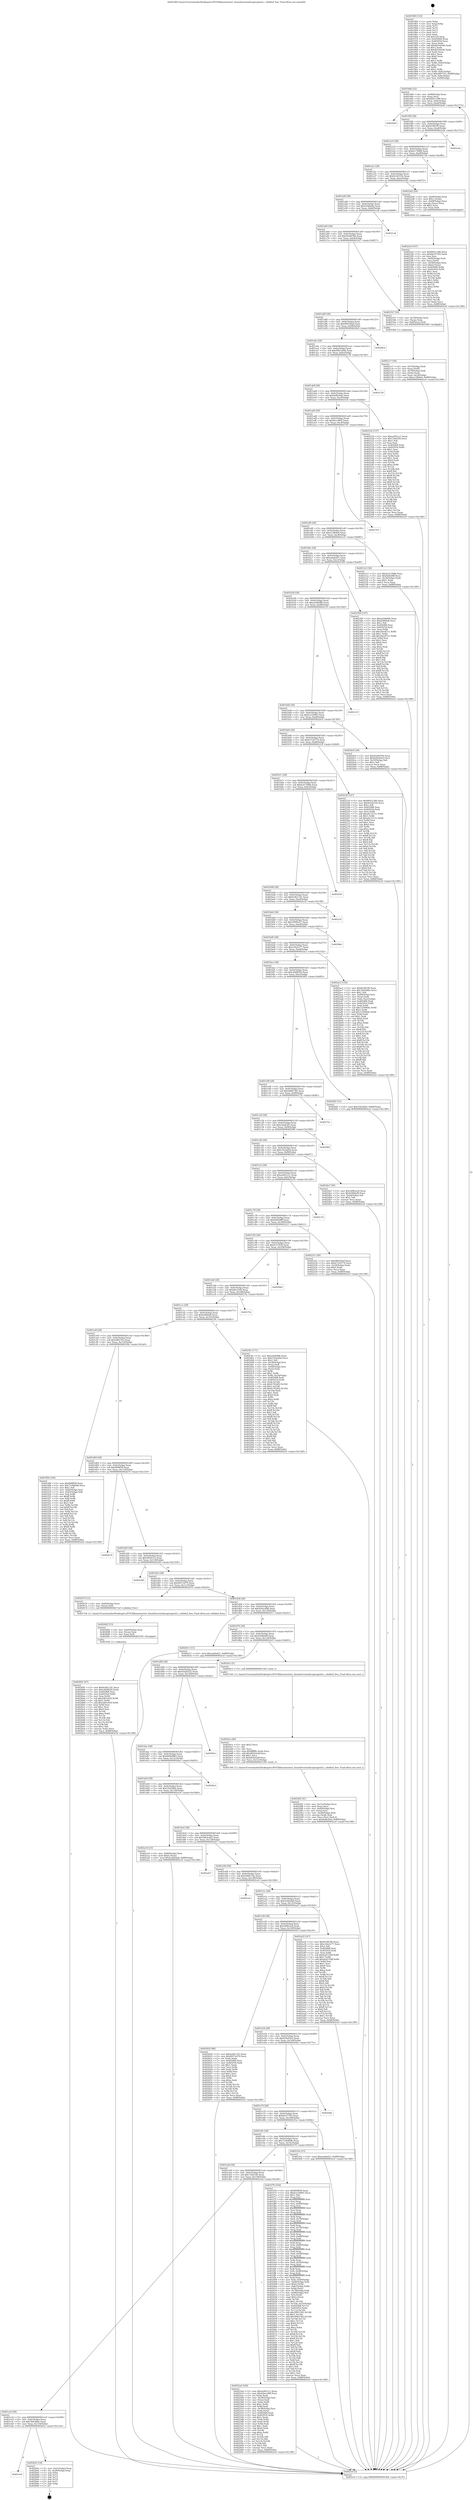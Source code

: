 digraph "0x401960" {
  label = "0x401960 (/mnt/c/Users/mathe/Desktop/tcc/POCII/binaries/extr_linuxdriversisdncapicapiutil.c_cdebbuf_free_Final-ollvm.out::main(0))"
  labelloc = "t"
  node[shape=record]

  Entry [label="",width=0.3,height=0.3,shape=circle,fillcolor=black,style=filled]
  "0x4019d4" [label="{
     0x4019d4 [32]\l
     | [instrs]\l
     &nbsp;&nbsp;0x4019d4 \<+6\>: mov -0x88(%rbp),%eax\l
     &nbsp;&nbsp;0x4019da \<+2\>: mov %eax,%ecx\l
     &nbsp;&nbsp;0x4019dc \<+6\>: sub $0x8041c286,%ecx\l
     &nbsp;&nbsp;0x4019e2 \<+6\>: mov %eax,-0x9c(%rbp)\l
     &nbsp;&nbsp;0x4019e8 \<+6\>: mov %ecx,-0xa0(%rbp)\l
     &nbsp;&nbsp;0x4019ee \<+6\>: je 0000000000402bd3 \<main+0x1273\>\l
  }"]
  "0x402bd3" [label="{
     0x402bd3\l
  }", style=dashed]
  "0x4019f4" [label="{
     0x4019f4 [28]\l
     | [instrs]\l
     &nbsp;&nbsp;0x4019f4 \<+5\>: jmp 00000000004019f9 \<main+0x99\>\l
     &nbsp;&nbsp;0x4019f9 \<+6\>: mov -0x9c(%rbp),%eax\l
     &nbsp;&nbsp;0x4019ff \<+5\>: sub $0x823f61fb,%eax\l
     &nbsp;&nbsp;0x401a04 \<+6\>: mov %eax,-0xa4(%rbp)\l
     &nbsp;&nbsp;0x401a0a \<+6\>: je 0000000000402cda \<main+0x137a\>\l
  }"]
  Exit [label="",width=0.3,height=0.3,shape=circle,fillcolor=black,style=filled,peripheries=2]
  "0x402cda" [label="{
     0x402cda\l
  }", style=dashed]
  "0x401a10" [label="{
     0x401a10 [28]\l
     | [instrs]\l
     &nbsp;&nbsp;0x401a10 \<+5\>: jmp 0000000000401a15 \<main+0xb5\>\l
     &nbsp;&nbsp;0x401a15 \<+6\>: mov -0x9c(%rbp),%eax\l
     &nbsp;&nbsp;0x401a1b \<+5\>: sub $0x8c17fdd9,%eax\l
     &nbsp;&nbsp;0x401a20 \<+6\>: mov %eax,-0xa8(%rbp)\l
     &nbsp;&nbsp;0x401a26 \<+6\>: je 00000000004027eb \<main+0xe8b\>\l
  }"]
  "0x401ee0" [label="{
     0x401ee0\l
  }", style=dashed]
  "0x4027eb" [label="{
     0x4027eb\l
  }", style=dashed]
  "0x401a2c" [label="{
     0x401a2c [28]\l
     | [instrs]\l
     &nbsp;&nbsp;0x401a2c \<+5\>: jmp 0000000000401a31 \<main+0xd1\>\l
     &nbsp;&nbsp;0x401a31 \<+6\>: mov -0x9c(%rbp),%eax\l
     &nbsp;&nbsp;0x401a37 \<+5\>: sub $0x8c5d310e,%eax\l
     &nbsp;&nbsp;0x401a3c \<+6\>: mov %eax,-0xac(%rbp)\l
     &nbsp;&nbsp;0x401a42 \<+6\>: je 00000000004022d2 \<main+0x972\>\l
  }"]
  "0x402b5e" [label="{
     0x402b5e [18]\l
     | [instrs]\l
     &nbsp;&nbsp;0x402b5e \<+3\>: mov -0x2c(%rbp),%eax\l
     &nbsp;&nbsp;0x402b61 \<+4\>: lea -0x28(%rbp),%rsp\l
     &nbsp;&nbsp;0x402b65 \<+1\>: pop %rbx\l
     &nbsp;&nbsp;0x402b66 \<+2\>: pop %r12\l
     &nbsp;&nbsp;0x402b68 \<+2\>: pop %r13\l
     &nbsp;&nbsp;0x402b6a \<+2\>: pop %r14\l
     &nbsp;&nbsp;0x402b6c \<+2\>: pop %r15\l
     &nbsp;&nbsp;0x402b6e \<+1\>: pop %rbp\l
     &nbsp;&nbsp;0x402b6f \<+1\>: ret\l
  }"]
  "0x4022d2" [label="{
     0x4022d2 [29]\l
     | [instrs]\l
     &nbsp;&nbsp;0x4022d2 \<+4\>: mov -0x68(%rbp),%rax\l
     &nbsp;&nbsp;0x4022d6 \<+6\>: movl $0x1,(%rax)\l
     &nbsp;&nbsp;0x4022dc \<+4\>: mov -0x68(%rbp),%rax\l
     &nbsp;&nbsp;0x4022e0 \<+3\>: movslq (%rax),%rax\l
     &nbsp;&nbsp;0x4022e3 \<+4\>: shl $0x2,%rax\l
     &nbsp;&nbsp;0x4022e7 \<+3\>: mov %rax,%rdi\l
     &nbsp;&nbsp;0x4022ea \<+5\>: call 0000000000401050 \<malloc@plt\>\l
     | [calls]\l
     &nbsp;&nbsp;0x401050 \{1\} (unknown)\l
  }"]
  "0x401a48" [label="{
     0x401a48 [28]\l
     | [instrs]\l
     &nbsp;&nbsp;0x401a48 \<+5\>: jmp 0000000000401a4d \<main+0xed\>\l
     &nbsp;&nbsp;0x401a4d \<+6\>: mov -0x9c(%rbp),%eax\l
     &nbsp;&nbsp;0x401a53 \<+5\>: sub $0x916fde8a,%eax\l
     &nbsp;&nbsp;0x401a58 \<+6\>: mov %eax,-0xb0(%rbp)\l
     &nbsp;&nbsp;0x401a5e \<+6\>: je 00000000004021a8 \<main+0x848\>\l
  }"]
  "0x402691" [label="{
     0x402691 [97]\l
     | [instrs]\l
     &nbsp;&nbsp;0x402691 \<+5\>: mov $0xbc4b11d1,%ecx\l
     &nbsp;&nbsp;0x402696 \<+5\>: mov $0xc6bfd020,%edx\l
     &nbsp;&nbsp;0x40269b \<+7\>: mov 0x405068,%esi\l
     &nbsp;&nbsp;0x4026a2 \<+8\>: mov 0x405054,%r8d\l
     &nbsp;&nbsp;0x4026aa \<+3\>: mov %esi,%r9d\l
     &nbsp;&nbsp;0x4026ad \<+7\>: sub $0x2df1e450,%r9d\l
     &nbsp;&nbsp;0x4026b4 \<+4\>: sub $0x1,%r9d\l
     &nbsp;&nbsp;0x4026b8 \<+7\>: add $0x2df1e450,%r9d\l
     &nbsp;&nbsp;0x4026bf \<+4\>: imul %r9d,%esi\l
     &nbsp;&nbsp;0x4026c3 \<+3\>: and $0x1,%esi\l
     &nbsp;&nbsp;0x4026c6 \<+3\>: cmp $0x0,%esi\l
     &nbsp;&nbsp;0x4026c9 \<+4\>: sete %r10b\l
     &nbsp;&nbsp;0x4026cd \<+4\>: cmp $0xa,%r8d\l
     &nbsp;&nbsp;0x4026d1 \<+4\>: setl %r11b\l
     &nbsp;&nbsp;0x4026d5 \<+3\>: mov %r10b,%bl\l
     &nbsp;&nbsp;0x4026d8 \<+3\>: and %r11b,%bl\l
     &nbsp;&nbsp;0x4026db \<+3\>: xor %r11b,%r10b\l
     &nbsp;&nbsp;0x4026de \<+3\>: or %r10b,%bl\l
     &nbsp;&nbsp;0x4026e1 \<+3\>: test $0x1,%bl\l
     &nbsp;&nbsp;0x4026e4 \<+3\>: cmovne %edx,%ecx\l
     &nbsp;&nbsp;0x4026e7 \<+6\>: mov %ecx,-0x88(%rbp)\l
     &nbsp;&nbsp;0x4026ed \<+5\>: jmp 0000000000402cef \<main+0x138f\>\l
  }"]
  "0x4021a8" [label="{
     0x4021a8\l
  }", style=dashed]
  "0x401a64" [label="{
     0x401a64 [28]\l
     | [instrs]\l
     &nbsp;&nbsp;0x401a64 \<+5\>: jmp 0000000000401a69 \<main+0x109\>\l
     &nbsp;&nbsp;0x401a69 \<+6\>: mov -0x9c(%rbp),%eax\l
     &nbsp;&nbsp;0x401a6f \<+5\>: sub $0x93e8d76b,%eax\l
     &nbsp;&nbsp;0x401a74 \<+6\>: mov %eax,-0xb4(%rbp)\l
     &nbsp;&nbsp;0x401a7a \<+6\>: je 00000000004021b7 \<main+0x857\>\l
  }"]
  "0x402682" [label="{
     0x402682 [15]\l
     | [instrs]\l
     &nbsp;&nbsp;0x402682 \<+4\>: mov -0x60(%rbp),%rax\l
     &nbsp;&nbsp;0x402686 \<+3\>: mov (%rax),%rax\l
     &nbsp;&nbsp;0x402689 \<+3\>: mov %rax,%rdi\l
     &nbsp;&nbsp;0x40268c \<+5\>: call 0000000000401030 \<free@plt\>\l
     | [calls]\l
     &nbsp;&nbsp;0x401030 \{1\} (unknown)\l
  }"]
  "0x4021b7" [label="{
     0x4021b7 [16]\l
     | [instrs]\l
     &nbsp;&nbsp;0x4021b7 \<+4\>: mov -0x78(%rbp),%rax\l
     &nbsp;&nbsp;0x4021bb \<+3\>: mov (%rax),%rax\l
     &nbsp;&nbsp;0x4021be \<+4\>: mov 0x8(%rax),%rdi\l
     &nbsp;&nbsp;0x4021c2 \<+5\>: call 0000000000401060 \<atoi@plt\>\l
     | [calls]\l
     &nbsp;&nbsp;0x401060 \{1\} (unknown)\l
  }"]
  "0x401a80" [label="{
     0x401a80 [28]\l
     | [instrs]\l
     &nbsp;&nbsp;0x401a80 \<+5\>: jmp 0000000000401a85 \<main+0x125\>\l
     &nbsp;&nbsp;0x401a85 \<+6\>: mov -0x9c(%rbp),%eax\l
     &nbsp;&nbsp;0x401a8b \<+5\>: sub $0x98035baf,%eax\l
     &nbsp;&nbsp;0x401a90 \<+6\>: mov %eax,-0xb8(%rbp)\l
     &nbsp;&nbsp;0x401a96 \<+6\>: je 00000000004028cd \<main+0xf6d\>\l
  }"]
  "0x401ec4" [label="{
     0x401ec4 [28]\l
     | [instrs]\l
     &nbsp;&nbsp;0x401ec4 \<+5\>: jmp 0000000000401ec9 \<main+0x569\>\l
     &nbsp;&nbsp;0x401ec9 \<+6\>: mov -0x9c(%rbp),%eax\l
     &nbsp;&nbsp;0x401ecf \<+5\>: sub $0x7bdc94bc,%eax\l
     &nbsp;&nbsp;0x401ed4 \<+6\>: mov %eax,-0x154(%rbp)\l
     &nbsp;&nbsp;0x401eda \<+6\>: je 0000000000402b5e \<main+0x11fe\>\l
  }"]
  "0x4028cd" [label="{
     0x4028cd\l
  }", style=dashed]
  "0x401a9c" [label="{
     0x401a9c [28]\l
     | [instrs]\l
     &nbsp;&nbsp;0x401a9c \<+5\>: jmp 0000000000401aa1 \<main+0x141\>\l
     &nbsp;&nbsp;0x401aa1 \<+6\>: mov -0x9c(%rbp),%eax\l
     &nbsp;&nbsp;0x401aa7 \<+5\>: sub $0x99b7a60b,%eax\l
     &nbsp;&nbsp;0x401aac \<+6\>: mov %eax,-0xbc(%rbp)\l
     &nbsp;&nbsp;0x401ab2 \<+6\>: je 0000000000402139 \<main+0x7d9\>\l
  }"]
  "0x4025a4" [label="{
     0x4025a4 [109]\l
     | [instrs]\l
     &nbsp;&nbsp;0x4025a4 \<+5\>: mov $0xee001cc1,%eax\l
     &nbsp;&nbsp;0x4025a9 \<+5\>: mov $0x42bccd98,%ecx\l
     &nbsp;&nbsp;0x4025ae \<+2\>: xor %edx,%edx\l
     &nbsp;&nbsp;0x4025b0 \<+4\>: mov -0x58(%rbp),%rsi\l
     &nbsp;&nbsp;0x4025b4 \<+2\>: mov (%rsi),%edi\l
     &nbsp;&nbsp;0x4025b6 \<+3\>: mov %edx,%r8d\l
     &nbsp;&nbsp;0x4025b9 \<+4\>: sub $0x1,%r8d\l
     &nbsp;&nbsp;0x4025bd \<+3\>: sub %r8d,%edi\l
     &nbsp;&nbsp;0x4025c0 \<+4\>: mov -0x58(%rbp),%rsi\l
     &nbsp;&nbsp;0x4025c4 \<+2\>: mov %edi,(%rsi)\l
     &nbsp;&nbsp;0x4025c6 \<+7\>: mov 0x405068,%edi\l
     &nbsp;&nbsp;0x4025cd \<+8\>: mov 0x405054,%r8d\l
     &nbsp;&nbsp;0x4025d5 \<+3\>: sub $0x1,%edx\l
     &nbsp;&nbsp;0x4025d8 \<+3\>: mov %edi,%r9d\l
     &nbsp;&nbsp;0x4025db \<+3\>: add %edx,%r9d\l
     &nbsp;&nbsp;0x4025de \<+4\>: imul %r9d,%edi\l
     &nbsp;&nbsp;0x4025e2 \<+3\>: and $0x1,%edi\l
     &nbsp;&nbsp;0x4025e5 \<+3\>: cmp $0x0,%edi\l
     &nbsp;&nbsp;0x4025e8 \<+4\>: sete %r10b\l
     &nbsp;&nbsp;0x4025ec \<+4\>: cmp $0xa,%r8d\l
     &nbsp;&nbsp;0x4025f0 \<+4\>: setl %r11b\l
     &nbsp;&nbsp;0x4025f4 \<+3\>: mov %r10b,%bl\l
     &nbsp;&nbsp;0x4025f7 \<+3\>: and %r11b,%bl\l
     &nbsp;&nbsp;0x4025fa \<+3\>: xor %r11b,%r10b\l
     &nbsp;&nbsp;0x4025fd \<+3\>: or %r10b,%bl\l
     &nbsp;&nbsp;0x402600 \<+3\>: test $0x1,%bl\l
     &nbsp;&nbsp;0x402603 \<+3\>: cmovne %ecx,%eax\l
     &nbsp;&nbsp;0x402606 \<+6\>: mov %eax,-0x88(%rbp)\l
     &nbsp;&nbsp;0x40260c \<+5\>: jmp 0000000000402cef \<main+0x138f\>\l
  }"]
  "0x402139" [label="{
     0x402139\l
  }", style=dashed]
  "0x401ab8" [label="{
     0x401ab8 [28]\l
     | [instrs]\l
     &nbsp;&nbsp;0x401ab8 \<+5\>: jmp 0000000000401abd \<main+0x15d\>\l
     &nbsp;&nbsp;0x401abd \<+6\>: mov -0x9c(%rbp),%eax\l
     &nbsp;&nbsp;0x401ac3 \<+5\>: sub $0x9af6c6a6,%eax\l
     &nbsp;&nbsp;0x401ac8 \<+6\>: mov %eax,-0xc0(%rbp)\l
     &nbsp;&nbsp;0x401ace \<+6\>: je 000000000040251b \<main+0xbbb\>\l
  }"]
  "0x4024f2" [label="{
     0x4024f2 [41]\l
     | [instrs]\l
     &nbsp;&nbsp;0x4024f2 \<+6\>: mov -0x15c(%rbp),%ecx\l
     &nbsp;&nbsp;0x4024f8 \<+3\>: imul %eax,%ecx\l
     &nbsp;&nbsp;0x4024fb \<+4\>: mov -0x60(%rbp),%rsi\l
     &nbsp;&nbsp;0x4024ff \<+3\>: mov (%rsi),%rsi\l
     &nbsp;&nbsp;0x402502 \<+4\>: mov -0x58(%rbp),%rdi\l
     &nbsp;&nbsp;0x402506 \<+3\>: movslq (%rdi),%rdi\l
     &nbsp;&nbsp;0x402509 \<+3\>: mov %ecx,(%rsi,%rdi,4)\l
     &nbsp;&nbsp;0x40250c \<+10\>: movl $0x9af6c6a6,-0x88(%rbp)\l
     &nbsp;&nbsp;0x402516 \<+5\>: jmp 0000000000402cef \<main+0x138f\>\l
  }"]
  "0x40251b" [label="{
     0x40251b [137]\l
     | [instrs]\l
     &nbsp;&nbsp;0x40251b \<+5\>: mov $0xee001cc1,%eax\l
     &nbsp;&nbsp;0x402520 \<+5\>: mov $0x724ef1f6,%ecx\l
     &nbsp;&nbsp;0x402525 \<+2\>: mov $0x1,%dl\l
     &nbsp;&nbsp;0x402527 \<+2\>: xor %esi,%esi\l
     &nbsp;&nbsp;0x402529 \<+7\>: mov 0x405068,%edi\l
     &nbsp;&nbsp;0x402530 \<+8\>: mov 0x405054,%r8d\l
     &nbsp;&nbsp;0x402538 \<+3\>: sub $0x1,%esi\l
     &nbsp;&nbsp;0x40253b \<+3\>: mov %edi,%r9d\l
     &nbsp;&nbsp;0x40253e \<+3\>: add %esi,%r9d\l
     &nbsp;&nbsp;0x402541 \<+4\>: imul %r9d,%edi\l
     &nbsp;&nbsp;0x402545 \<+3\>: and $0x1,%edi\l
     &nbsp;&nbsp;0x402548 \<+3\>: cmp $0x0,%edi\l
     &nbsp;&nbsp;0x40254b \<+4\>: sete %r10b\l
     &nbsp;&nbsp;0x40254f \<+4\>: cmp $0xa,%r8d\l
     &nbsp;&nbsp;0x402553 \<+4\>: setl %r11b\l
     &nbsp;&nbsp;0x402557 \<+3\>: mov %r10b,%bl\l
     &nbsp;&nbsp;0x40255a \<+3\>: xor $0xff,%bl\l
     &nbsp;&nbsp;0x40255d \<+3\>: mov %r11b,%r14b\l
     &nbsp;&nbsp;0x402560 \<+4\>: xor $0xff,%r14b\l
     &nbsp;&nbsp;0x402564 \<+3\>: xor $0x0,%dl\l
     &nbsp;&nbsp;0x402567 \<+3\>: mov %bl,%r15b\l
     &nbsp;&nbsp;0x40256a \<+4\>: and $0x0,%r15b\l
     &nbsp;&nbsp;0x40256e \<+3\>: and %dl,%r10b\l
     &nbsp;&nbsp;0x402571 \<+3\>: mov %r14b,%r12b\l
     &nbsp;&nbsp;0x402574 \<+4\>: and $0x0,%r12b\l
     &nbsp;&nbsp;0x402578 \<+3\>: and %dl,%r11b\l
     &nbsp;&nbsp;0x40257b \<+3\>: or %r10b,%r15b\l
     &nbsp;&nbsp;0x40257e \<+3\>: or %r11b,%r12b\l
     &nbsp;&nbsp;0x402581 \<+3\>: xor %r12b,%r15b\l
     &nbsp;&nbsp;0x402584 \<+3\>: or %r14b,%bl\l
     &nbsp;&nbsp;0x402587 \<+3\>: xor $0xff,%bl\l
     &nbsp;&nbsp;0x40258a \<+3\>: or $0x0,%dl\l
     &nbsp;&nbsp;0x40258d \<+2\>: and %dl,%bl\l
     &nbsp;&nbsp;0x40258f \<+3\>: or %bl,%r15b\l
     &nbsp;&nbsp;0x402592 \<+4\>: test $0x1,%r15b\l
     &nbsp;&nbsp;0x402596 \<+3\>: cmovne %ecx,%eax\l
     &nbsp;&nbsp;0x402599 \<+6\>: mov %eax,-0x88(%rbp)\l
     &nbsp;&nbsp;0x40259f \<+5\>: jmp 0000000000402cef \<main+0x138f\>\l
  }"]
  "0x401ad4" [label="{
     0x401ad4 [28]\l
     | [instrs]\l
     &nbsp;&nbsp;0x401ad4 \<+5\>: jmp 0000000000401ad9 \<main+0x179\>\l
     &nbsp;&nbsp;0x401ad9 \<+6\>: mov -0x9c(%rbp),%eax\l
     &nbsp;&nbsp;0x401adf \<+5\>: sub $0x9ecc4f62,%eax\l
     &nbsp;&nbsp;0x401ae4 \<+6\>: mov %eax,-0xc4(%rbp)\l
     &nbsp;&nbsp;0x401aea \<+6\>: je 0000000000402701 \<main+0xda1\>\l
  }"]
  "0x4024ca" [label="{
     0x4024ca [40]\l
     | [instrs]\l
     &nbsp;&nbsp;0x4024ca \<+5\>: mov $0x2,%ecx\l
     &nbsp;&nbsp;0x4024cf \<+1\>: cltd\l
     &nbsp;&nbsp;0x4024d0 \<+2\>: idiv %ecx\l
     &nbsp;&nbsp;0x4024d2 \<+6\>: imul $0xfffffffe,%edx,%ecx\l
     &nbsp;&nbsp;0x4024d8 \<+6\>: add $0x682b2edf,%ecx\l
     &nbsp;&nbsp;0x4024de \<+3\>: add $0x1,%ecx\l
     &nbsp;&nbsp;0x4024e1 \<+6\>: sub $0x682b2edf,%ecx\l
     &nbsp;&nbsp;0x4024e7 \<+6\>: mov %ecx,-0x15c(%rbp)\l
     &nbsp;&nbsp;0x4024ed \<+5\>: call 0000000000401160 \<next_i\>\l
     | [calls]\l
     &nbsp;&nbsp;0x401160 \{1\} (/mnt/c/Users/mathe/Desktop/tcc/POCII/binaries/extr_linuxdriversisdncapicapiutil.c_cdebbuf_free_Final-ollvm.out::next_i)\l
  }"]
  "0x402701" [label="{
     0x402701\l
  }", style=dashed]
  "0x401af0" [label="{
     0x401af0 [28]\l
     | [instrs]\l
     &nbsp;&nbsp;0x401af0 \<+5\>: jmp 0000000000401af5 \<main+0x195\>\l
     &nbsp;&nbsp;0x401af5 \<+6\>: mov -0x9c(%rbp),%eax\l
     &nbsp;&nbsp;0x401afb \<+5\>: sub $0xa12f64e6,%eax\l
     &nbsp;&nbsp;0x401b00 \<+6\>: mov %eax,-0xc8(%rbp)\l
     &nbsp;&nbsp;0x401b06 \<+6\>: je 00000000004021e5 \<main+0x885\>\l
  }"]
  "0x4022ef" [label="{
     0x4022ef [107]\l
     | [instrs]\l
     &nbsp;&nbsp;0x4022ef \<+5\>: mov $0x8041c286,%ecx\l
     &nbsp;&nbsp;0x4022f4 \<+5\>: mov $0x6b3372f5,%edx\l
     &nbsp;&nbsp;0x4022f9 \<+2\>: xor %esi,%esi\l
     &nbsp;&nbsp;0x4022fb \<+4\>: mov -0x60(%rbp),%rdi\l
     &nbsp;&nbsp;0x4022ff \<+3\>: mov %rax,(%rdi)\l
     &nbsp;&nbsp;0x402302 \<+4\>: mov -0x58(%rbp),%rax\l
     &nbsp;&nbsp;0x402306 \<+6\>: movl $0x0,(%rax)\l
     &nbsp;&nbsp;0x40230c \<+8\>: mov 0x405068,%r8d\l
     &nbsp;&nbsp;0x402314 \<+8\>: mov 0x405054,%r9d\l
     &nbsp;&nbsp;0x40231c \<+3\>: sub $0x1,%esi\l
     &nbsp;&nbsp;0x40231f \<+3\>: mov %r8d,%r10d\l
     &nbsp;&nbsp;0x402322 \<+3\>: add %esi,%r10d\l
     &nbsp;&nbsp;0x402325 \<+4\>: imul %r10d,%r8d\l
     &nbsp;&nbsp;0x402329 \<+4\>: and $0x1,%r8d\l
     &nbsp;&nbsp;0x40232d \<+4\>: cmp $0x0,%r8d\l
     &nbsp;&nbsp;0x402331 \<+4\>: sete %r11b\l
     &nbsp;&nbsp;0x402335 \<+4\>: cmp $0xa,%r9d\l
     &nbsp;&nbsp;0x402339 \<+3\>: setl %bl\l
     &nbsp;&nbsp;0x40233c \<+3\>: mov %r11b,%r14b\l
     &nbsp;&nbsp;0x40233f \<+3\>: and %bl,%r14b\l
     &nbsp;&nbsp;0x402342 \<+3\>: xor %bl,%r11b\l
     &nbsp;&nbsp;0x402345 \<+3\>: or %r11b,%r14b\l
     &nbsp;&nbsp;0x402348 \<+4\>: test $0x1,%r14b\l
     &nbsp;&nbsp;0x40234c \<+3\>: cmovne %edx,%ecx\l
     &nbsp;&nbsp;0x40234f \<+6\>: mov %ecx,-0x88(%rbp)\l
     &nbsp;&nbsp;0x402355 \<+5\>: jmp 0000000000402cef \<main+0x138f\>\l
  }"]
  "0x4021e5" [label="{
     0x4021e5 [30]\l
     | [instrs]\l
     &nbsp;&nbsp;0x4021e5 \<+5\>: mov $0xbc47298b,%eax\l
     &nbsp;&nbsp;0x4021ea \<+5\>: mov $0xfe8d28ff,%ecx\l
     &nbsp;&nbsp;0x4021ef \<+3\>: mov -0x34(%rbp),%edx\l
     &nbsp;&nbsp;0x4021f2 \<+3\>: cmp $0x1,%edx\l
     &nbsp;&nbsp;0x4021f5 \<+3\>: cmovl %ecx,%eax\l
     &nbsp;&nbsp;0x4021f8 \<+6\>: mov %eax,-0x88(%rbp)\l
     &nbsp;&nbsp;0x4021fe \<+5\>: jmp 0000000000402cef \<main+0x138f\>\l
  }"]
  "0x401b0c" [label="{
     0x401b0c [28]\l
     | [instrs]\l
     &nbsp;&nbsp;0x401b0c \<+5\>: jmp 0000000000401b11 \<main+0x1b1\>\l
     &nbsp;&nbsp;0x401b11 \<+6\>: mov -0x9c(%rbp),%eax\l
     &nbsp;&nbsp;0x401b17 \<+5\>: sub $0xaafebd21,%eax\l
     &nbsp;&nbsp;0x401b1c \<+6\>: mov %eax,-0xcc(%rbp)\l
     &nbsp;&nbsp;0x401b22 \<+6\>: je 0000000000402369 \<main+0xa09\>\l
  }"]
  "0x4021c7" [label="{
     0x4021c7 [30]\l
     | [instrs]\l
     &nbsp;&nbsp;0x4021c7 \<+4\>: mov -0x70(%rbp),%rdi\l
     &nbsp;&nbsp;0x4021cb \<+2\>: mov %eax,(%rdi)\l
     &nbsp;&nbsp;0x4021cd \<+4\>: mov -0x70(%rbp),%rdi\l
     &nbsp;&nbsp;0x4021d1 \<+2\>: mov (%rdi),%eax\l
     &nbsp;&nbsp;0x4021d3 \<+3\>: mov %eax,-0x34(%rbp)\l
     &nbsp;&nbsp;0x4021d6 \<+10\>: movl $0xa12f64e6,-0x88(%rbp)\l
     &nbsp;&nbsp;0x4021e0 \<+5\>: jmp 0000000000402cef \<main+0x138f\>\l
  }"]
  "0x402369" [label="{
     0x402369 [147]\l
     | [instrs]\l
     &nbsp;&nbsp;0x402369 \<+5\>: mov $0xad3464fb,%eax\l
     &nbsp;&nbsp;0x40236e \<+5\>: mov $0x6e869a8,%ecx\l
     &nbsp;&nbsp;0x402373 \<+2\>: mov $0x1,%dl\l
     &nbsp;&nbsp;0x402375 \<+7\>: mov 0x405068,%esi\l
     &nbsp;&nbsp;0x40237c \<+7\>: mov 0x405054,%edi\l
     &nbsp;&nbsp;0x402383 \<+3\>: mov %esi,%r8d\l
     &nbsp;&nbsp;0x402386 \<+7\>: sub $0x34ee87c1,%r8d\l
     &nbsp;&nbsp;0x40238d \<+4\>: sub $0x1,%r8d\l
     &nbsp;&nbsp;0x402391 \<+7\>: add $0x34ee87c1,%r8d\l
     &nbsp;&nbsp;0x402398 \<+4\>: imul %r8d,%esi\l
     &nbsp;&nbsp;0x40239c \<+3\>: and $0x1,%esi\l
     &nbsp;&nbsp;0x40239f \<+3\>: cmp $0x0,%esi\l
     &nbsp;&nbsp;0x4023a2 \<+4\>: sete %r9b\l
     &nbsp;&nbsp;0x4023a6 \<+3\>: cmp $0xa,%edi\l
     &nbsp;&nbsp;0x4023a9 \<+4\>: setl %r10b\l
     &nbsp;&nbsp;0x4023ad \<+3\>: mov %r9b,%r11b\l
     &nbsp;&nbsp;0x4023b0 \<+4\>: xor $0xff,%r11b\l
     &nbsp;&nbsp;0x4023b4 \<+3\>: mov %r10b,%bl\l
     &nbsp;&nbsp;0x4023b7 \<+3\>: xor $0xff,%bl\l
     &nbsp;&nbsp;0x4023ba \<+3\>: xor $0x1,%dl\l
     &nbsp;&nbsp;0x4023bd \<+3\>: mov %r11b,%r14b\l
     &nbsp;&nbsp;0x4023c0 \<+4\>: and $0xff,%r14b\l
     &nbsp;&nbsp;0x4023c4 \<+3\>: and %dl,%r9b\l
     &nbsp;&nbsp;0x4023c7 \<+3\>: mov %bl,%r15b\l
     &nbsp;&nbsp;0x4023ca \<+4\>: and $0xff,%r15b\l
     &nbsp;&nbsp;0x4023ce \<+3\>: and %dl,%r10b\l
     &nbsp;&nbsp;0x4023d1 \<+3\>: or %r9b,%r14b\l
     &nbsp;&nbsp;0x4023d4 \<+3\>: or %r10b,%r15b\l
     &nbsp;&nbsp;0x4023d7 \<+3\>: xor %r15b,%r14b\l
     &nbsp;&nbsp;0x4023da \<+3\>: or %bl,%r11b\l
     &nbsp;&nbsp;0x4023dd \<+4\>: xor $0xff,%r11b\l
     &nbsp;&nbsp;0x4023e1 \<+3\>: or $0x1,%dl\l
     &nbsp;&nbsp;0x4023e4 \<+3\>: and %dl,%r11b\l
     &nbsp;&nbsp;0x4023e7 \<+3\>: or %r11b,%r14b\l
     &nbsp;&nbsp;0x4023ea \<+4\>: test $0x1,%r14b\l
     &nbsp;&nbsp;0x4023ee \<+3\>: cmovne %ecx,%eax\l
     &nbsp;&nbsp;0x4023f1 \<+6\>: mov %eax,-0x88(%rbp)\l
     &nbsp;&nbsp;0x4023f7 \<+5\>: jmp 0000000000402cef \<main+0x138f\>\l
  }"]
  "0x401b28" [label="{
     0x401b28 [28]\l
     | [instrs]\l
     &nbsp;&nbsp;0x401b28 \<+5\>: jmp 0000000000401b2d \<main+0x1cd\>\l
     &nbsp;&nbsp;0x401b2d \<+6\>: mov -0x9c(%rbp),%eax\l
     &nbsp;&nbsp;0x401b33 \<+5\>: sub $0xad3464fb,%eax\l
     &nbsp;&nbsp;0x401b38 \<+6\>: mov %eax,-0xd0(%rbp)\l
     &nbsp;&nbsp;0x401b3e \<+6\>: je 0000000000402c10 \<main+0x12b0\>\l
  }"]
  "0x401ea8" [label="{
     0x401ea8 [28]\l
     | [instrs]\l
     &nbsp;&nbsp;0x401ea8 \<+5\>: jmp 0000000000401ead \<main+0x54d\>\l
     &nbsp;&nbsp;0x401ead \<+6\>: mov -0x9c(%rbp),%eax\l
     &nbsp;&nbsp;0x401eb3 \<+5\>: sub $0x724ef1f6,%eax\l
     &nbsp;&nbsp;0x401eb8 \<+6\>: mov %eax,-0x150(%rbp)\l
     &nbsp;&nbsp;0x401ebe \<+6\>: je 00000000004025a4 \<main+0xc44\>\l
  }"]
  "0x402c10" [label="{
     0x402c10\l
  }", style=dashed]
  "0x401b44" [label="{
     0x401b44 [28]\l
     | [instrs]\l
     &nbsp;&nbsp;0x401b44 \<+5\>: jmp 0000000000401b49 \<main+0x1e9\>\l
     &nbsp;&nbsp;0x401b49 \<+6\>: mov -0x9c(%rbp),%eax\l
     &nbsp;&nbsp;0x401b4f \<+5\>: sub $0xb1e59065,%eax\l
     &nbsp;&nbsp;0x401b54 \<+6\>: mov %eax,-0xd4(%rbp)\l
     &nbsp;&nbsp;0x401b5a \<+6\>: je 00000000004020c0 \<main+0x760\>\l
  }"]
  "0x401f70" [label="{
     0x401f70 [336]\l
     | [instrs]\l
     &nbsp;&nbsp;0x401f70 \<+5\>: mov $0xf698f58,%eax\l
     &nbsp;&nbsp;0x401f75 \<+5\>: mov $0xb1e59065,%ecx\l
     &nbsp;&nbsp;0x401f7a \<+2\>: mov $0x1,%dl\l
     &nbsp;&nbsp;0x401f7c \<+3\>: mov %rsp,%rsi\l
     &nbsp;&nbsp;0x401f7f \<+4\>: add $0xfffffffffffffff0,%rsi\l
     &nbsp;&nbsp;0x401f83 \<+3\>: mov %rsi,%rsp\l
     &nbsp;&nbsp;0x401f86 \<+4\>: mov %rsi,-0x80(%rbp)\l
     &nbsp;&nbsp;0x401f8a \<+3\>: mov %rsp,%rsi\l
     &nbsp;&nbsp;0x401f8d \<+4\>: add $0xfffffffffffffff0,%rsi\l
     &nbsp;&nbsp;0x401f91 \<+3\>: mov %rsi,%rsp\l
     &nbsp;&nbsp;0x401f94 \<+3\>: mov %rsp,%rdi\l
     &nbsp;&nbsp;0x401f97 \<+4\>: add $0xfffffffffffffff0,%rdi\l
     &nbsp;&nbsp;0x401f9b \<+3\>: mov %rdi,%rsp\l
     &nbsp;&nbsp;0x401f9e \<+4\>: mov %rdi,-0x78(%rbp)\l
     &nbsp;&nbsp;0x401fa2 \<+3\>: mov %rsp,%rdi\l
     &nbsp;&nbsp;0x401fa5 \<+4\>: add $0xfffffffffffffff0,%rdi\l
     &nbsp;&nbsp;0x401fa9 \<+3\>: mov %rdi,%rsp\l
     &nbsp;&nbsp;0x401fac \<+4\>: mov %rdi,-0x70(%rbp)\l
     &nbsp;&nbsp;0x401fb0 \<+3\>: mov %rsp,%rdi\l
     &nbsp;&nbsp;0x401fb3 \<+4\>: add $0xfffffffffffffff0,%rdi\l
     &nbsp;&nbsp;0x401fb7 \<+3\>: mov %rdi,%rsp\l
     &nbsp;&nbsp;0x401fba \<+4\>: mov %rdi,-0x68(%rbp)\l
     &nbsp;&nbsp;0x401fbe \<+3\>: mov %rsp,%rdi\l
     &nbsp;&nbsp;0x401fc1 \<+4\>: add $0xfffffffffffffff0,%rdi\l
     &nbsp;&nbsp;0x401fc5 \<+3\>: mov %rdi,%rsp\l
     &nbsp;&nbsp;0x401fc8 \<+4\>: mov %rdi,-0x60(%rbp)\l
     &nbsp;&nbsp;0x401fcc \<+3\>: mov %rsp,%rdi\l
     &nbsp;&nbsp;0x401fcf \<+4\>: add $0xfffffffffffffff0,%rdi\l
     &nbsp;&nbsp;0x401fd3 \<+3\>: mov %rdi,%rsp\l
     &nbsp;&nbsp;0x401fd6 \<+4\>: mov %rdi,-0x58(%rbp)\l
     &nbsp;&nbsp;0x401fda \<+3\>: mov %rsp,%rdi\l
     &nbsp;&nbsp;0x401fdd \<+4\>: add $0xfffffffffffffff0,%rdi\l
     &nbsp;&nbsp;0x401fe1 \<+3\>: mov %rdi,%rsp\l
     &nbsp;&nbsp;0x401fe4 \<+4\>: mov %rdi,-0x50(%rbp)\l
     &nbsp;&nbsp;0x401fe8 \<+3\>: mov %rsp,%rdi\l
     &nbsp;&nbsp;0x401feb \<+4\>: add $0xfffffffffffffff0,%rdi\l
     &nbsp;&nbsp;0x401fef \<+3\>: mov %rdi,%rsp\l
     &nbsp;&nbsp;0x401ff2 \<+4\>: mov %rdi,-0x48(%rbp)\l
     &nbsp;&nbsp;0x401ff6 \<+3\>: mov %rsp,%rdi\l
     &nbsp;&nbsp;0x401ff9 \<+4\>: add $0xfffffffffffffff0,%rdi\l
     &nbsp;&nbsp;0x401ffd \<+3\>: mov %rdi,%rsp\l
     &nbsp;&nbsp;0x402000 \<+4\>: mov %rdi,-0x40(%rbp)\l
     &nbsp;&nbsp;0x402004 \<+4\>: mov -0x80(%rbp),%rdi\l
     &nbsp;&nbsp;0x402008 \<+6\>: movl $0x0,(%rdi)\l
     &nbsp;&nbsp;0x40200e \<+7\>: mov -0x8c(%rbp),%r8d\l
     &nbsp;&nbsp;0x402015 \<+3\>: mov %r8d,(%rsi)\l
     &nbsp;&nbsp;0x402018 \<+4\>: mov -0x78(%rbp),%rdi\l
     &nbsp;&nbsp;0x40201c \<+7\>: mov -0x98(%rbp),%r9\l
     &nbsp;&nbsp;0x402023 \<+3\>: mov %r9,(%rdi)\l
     &nbsp;&nbsp;0x402026 \<+3\>: cmpl $0x2,(%rsi)\l
     &nbsp;&nbsp;0x402029 \<+4\>: setne %r10b\l
     &nbsp;&nbsp;0x40202d \<+4\>: and $0x1,%r10b\l
     &nbsp;&nbsp;0x402031 \<+4\>: mov %r10b,-0x35(%rbp)\l
     &nbsp;&nbsp;0x402035 \<+8\>: mov 0x405068,%r11d\l
     &nbsp;&nbsp;0x40203d \<+7\>: mov 0x405054,%ebx\l
     &nbsp;&nbsp;0x402044 \<+3\>: mov %r11d,%r14d\l
     &nbsp;&nbsp;0x402047 \<+7\>: sub $0x2f001305,%r14d\l
     &nbsp;&nbsp;0x40204e \<+4\>: sub $0x1,%r14d\l
     &nbsp;&nbsp;0x402052 \<+7\>: add $0x2f001305,%r14d\l
     &nbsp;&nbsp;0x402059 \<+4\>: imul %r14d,%r11d\l
     &nbsp;&nbsp;0x40205d \<+4\>: and $0x1,%r11d\l
     &nbsp;&nbsp;0x402061 \<+4\>: cmp $0x0,%r11d\l
     &nbsp;&nbsp;0x402065 \<+4\>: sete %r10b\l
     &nbsp;&nbsp;0x402069 \<+3\>: cmp $0xa,%ebx\l
     &nbsp;&nbsp;0x40206c \<+4\>: setl %r15b\l
     &nbsp;&nbsp;0x402070 \<+3\>: mov %r10b,%r12b\l
     &nbsp;&nbsp;0x402073 \<+4\>: xor $0xff,%r12b\l
     &nbsp;&nbsp;0x402077 \<+3\>: mov %r15b,%r13b\l
     &nbsp;&nbsp;0x40207a \<+4\>: xor $0xff,%r13b\l
     &nbsp;&nbsp;0x40207e \<+3\>: xor $0x1,%dl\l
     &nbsp;&nbsp;0x402081 \<+3\>: mov %r12b,%sil\l
     &nbsp;&nbsp;0x402084 \<+4\>: and $0xff,%sil\l
     &nbsp;&nbsp;0x402088 \<+3\>: and %dl,%r10b\l
     &nbsp;&nbsp;0x40208b \<+3\>: mov %r13b,%dil\l
     &nbsp;&nbsp;0x40208e \<+4\>: and $0xff,%dil\l
     &nbsp;&nbsp;0x402092 \<+3\>: and %dl,%r15b\l
     &nbsp;&nbsp;0x402095 \<+3\>: or %r10b,%sil\l
     &nbsp;&nbsp;0x402098 \<+3\>: or %r15b,%dil\l
     &nbsp;&nbsp;0x40209b \<+3\>: xor %dil,%sil\l
     &nbsp;&nbsp;0x40209e \<+3\>: or %r13b,%r12b\l
     &nbsp;&nbsp;0x4020a1 \<+4\>: xor $0xff,%r12b\l
     &nbsp;&nbsp;0x4020a5 \<+3\>: or $0x1,%dl\l
     &nbsp;&nbsp;0x4020a8 \<+3\>: and %dl,%r12b\l
     &nbsp;&nbsp;0x4020ab \<+3\>: or %r12b,%sil\l
     &nbsp;&nbsp;0x4020ae \<+4\>: test $0x1,%sil\l
     &nbsp;&nbsp;0x4020b2 \<+3\>: cmovne %ecx,%eax\l
     &nbsp;&nbsp;0x4020b5 \<+6\>: mov %eax,-0x88(%rbp)\l
     &nbsp;&nbsp;0x4020bb \<+5\>: jmp 0000000000402cef \<main+0x138f\>\l
  }"]
  "0x4020c0" [label="{
     0x4020c0 [30]\l
     | [instrs]\l
     &nbsp;&nbsp;0x4020c0 \<+5\>: mov $0x93e8d76b,%eax\l
     &nbsp;&nbsp;0x4020c5 \<+5\>: mov $0x629e04c0,%ecx\l
     &nbsp;&nbsp;0x4020ca \<+3\>: mov -0x35(%rbp),%dl\l
     &nbsp;&nbsp;0x4020cd \<+3\>: test $0x1,%dl\l
     &nbsp;&nbsp;0x4020d0 \<+3\>: cmovne %ecx,%eax\l
     &nbsp;&nbsp;0x4020d3 \<+6\>: mov %eax,-0x88(%rbp)\l
     &nbsp;&nbsp;0x4020d9 \<+5\>: jmp 0000000000402cef \<main+0x138f\>\l
  }"]
  "0x401b60" [label="{
     0x401b60 [28]\l
     | [instrs]\l
     &nbsp;&nbsp;0x401b60 \<+5\>: jmp 0000000000401b65 \<main+0x205\>\l
     &nbsp;&nbsp;0x401b65 \<+6\>: mov -0x9c(%rbp),%eax\l
     &nbsp;&nbsp;0x401b6b \<+5\>: sub $0xb7224774,%eax\l
     &nbsp;&nbsp;0x401b70 \<+6\>: mov %eax,-0xd8(%rbp)\l
     &nbsp;&nbsp;0x401b76 \<+6\>: je 000000000040223f \<main+0x8df\>\l
  }"]
  "0x401e8c" [label="{
     0x401e8c [28]\l
     | [instrs]\l
     &nbsp;&nbsp;0x401e8c \<+5\>: jmp 0000000000401e91 \<main+0x531\>\l
     &nbsp;&nbsp;0x401e91 \<+6\>: mov -0x9c(%rbp),%eax\l
     &nbsp;&nbsp;0x401e97 \<+5\>: sub $0x7236d0d6,%eax\l
     &nbsp;&nbsp;0x401e9c \<+6\>: mov %eax,-0x14c(%rbp)\l
     &nbsp;&nbsp;0x401ea2 \<+6\>: je 0000000000401f70 \<main+0x610\>\l
  }"]
  "0x40223f" [label="{
     0x40223f [147]\l
     | [instrs]\l
     &nbsp;&nbsp;0x40223f \<+5\>: mov $0x8041c286,%eax\l
     &nbsp;&nbsp;0x402244 \<+5\>: mov $0x8c5d310e,%ecx\l
     &nbsp;&nbsp;0x402249 \<+2\>: mov $0x1,%dl\l
     &nbsp;&nbsp;0x40224b \<+7\>: mov 0x405068,%esi\l
     &nbsp;&nbsp;0x402252 \<+7\>: mov 0x405054,%edi\l
     &nbsp;&nbsp;0x402259 \<+3\>: mov %esi,%r8d\l
     &nbsp;&nbsp;0x40225c \<+7\>: add $0xa0c12151,%r8d\l
     &nbsp;&nbsp;0x402263 \<+4\>: sub $0x1,%r8d\l
     &nbsp;&nbsp;0x402267 \<+7\>: sub $0xa0c12151,%r8d\l
     &nbsp;&nbsp;0x40226e \<+4\>: imul %r8d,%esi\l
     &nbsp;&nbsp;0x402272 \<+3\>: and $0x1,%esi\l
     &nbsp;&nbsp;0x402275 \<+3\>: cmp $0x0,%esi\l
     &nbsp;&nbsp;0x402278 \<+4\>: sete %r9b\l
     &nbsp;&nbsp;0x40227c \<+3\>: cmp $0xa,%edi\l
     &nbsp;&nbsp;0x40227f \<+4\>: setl %r10b\l
     &nbsp;&nbsp;0x402283 \<+3\>: mov %r9b,%r11b\l
     &nbsp;&nbsp;0x402286 \<+4\>: xor $0xff,%r11b\l
     &nbsp;&nbsp;0x40228a \<+3\>: mov %r10b,%bl\l
     &nbsp;&nbsp;0x40228d \<+3\>: xor $0xff,%bl\l
     &nbsp;&nbsp;0x402290 \<+3\>: xor $0x0,%dl\l
     &nbsp;&nbsp;0x402293 \<+3\>: mov %r11b,%r14b\l
     &nbsp;&nbsp;0x402296 \<+4\>: and $0x0,%r14b\l
     &nbsp;&nbsp;0x40229a \<+3\>: and %dl,%r9b\l
     &nbsp;&nbsp;0x40229d \<+3\>: mov %bl,%r15b\l
     &nbsp;&nbsp;0x4022a0 \<+4\>: and $0x0,%r15b\l
     &nbsp;&nbsp;0x4022a4 \<+3\>: and %dl,%r10b\l
     &nbsp;&nbsp;0x4022a7 \<+3\>: or %r9b,%r14b\l
     &nbsp;&nbsp;0x4022aa \<+3\>: or %r10b,%r15b\l
     &nbsp;&nbsp;0x4022ad \<+3\>: xor %r15b,%r14b\l
     &nbsp;&nbsp;0x4022b0 \<+3\>: or %bl,%r11b\l
     &nbsp;&nbsp;0x4022b3 \<+4\>: xor $0xff,%r11b\l
     &nbsp;&nbsp;0x4022b7 \<+3\>: or $0x0,%dl\l
     &nbsp;&nbsp;0x4022ba \<+3\>: and %dl,%r11b\l
     &nbsp;&nbsp;0x4022bd \<+3\>: or %r11b,%r14b\l
     &nbsp;&nbsp;0x4022c0 \<+4\>: test $0x1,%r14b\l
     &nbsp;&nbsp;0x4022c4 \<+3\>: cmovne %ecx,%eax\l
     &nbsp;&nbsp;0x4022c7 \<+6\>: mov %eax,-0x88(%rbp)\l
     &nbsp;&nbsp;0x4022cd \<+5\>: jmp 0000000000402cef \<main+0x138f\>\l
  }"]
  "0x401b7c" [label="{
     0x401b7c [28]\l
     | [instrs]\l
     &nbsp;&nbsp;0x401b7c \<+5\>: jmp 0000000000401b81 \<main+0x221\>\l
     &nbsp;&nbsp;0x401b81 \<+6\>: mov -0x9c(%rbp),%eax\l
     &nbsp;&nbsp;0x401b87 \<+5\>: sub $0xbc47298b,%eax\l
     &nbsp;&nbsp;0x401b8c \<+6\>: mov %eax,-0xdc(%rbp)\l
     &nbsp;&nbsp;0x401b92 \<+6\>: je 0000000000402203 \<main+0x8a3\>\l
  }"]
  "0x40235a" [label="{
     0x40235a [15]\l
     | [instrs]\l
     &nbsp;&nbsp;0x40235a \<+10\>: movl $0xaafebd21,-0x88(%rbp)\l
     &nbsp;&nbsp;0x402364 \<+5\>: jmp 0000000000402cef \<main+0x138f\>\l
  }"]
  "0x402203" [label="{
     0x402203\l
  }", style=dashed]
  "0x401b98" [label="{
     0x401b98 [28]\l
     | [instrs]\l
     &nbsp;&nbsp;0x401b98 \<+5\>: jmp 0000000000401b9d \<main+0x23d\>\l
     &nbsp;&nbsp;0x401b9d \<+6\>: mov -0x9c(%rbp),%eax\l
     &nbsp;&nbsp;0x401ba3 \<+5\>: sub $0xbc4b11d1,%eax\l
     &nbsp;&nbsp;0x401ba8 \<+6\>: mov %eax,-0xe0(%rbp)\l
     &nbsp;&nbsp;0x401bae \<+6\>: je 0000000000402c5f \<main+0x12ff\>\l
  }"]
  "0x401e70" [label="{
     0x401e70 [28]\l
     | [instrs]\l
     &nbsp;&nbsp;0x401e70 \<+5\>: jmp 0000000000401e75 \<main+0x515\>\l
     &nbsp;&nbsp;0x401e75 \<+6\>: mov -0x9c(%rbp),%eax\l
     &nbsp;&nbsp;0x401e7b \<+5\>: sub $0x6b3372f5,%eax\l
     &nbsp;&nbsp;0x401e80 \<+6\>: mov %eax,-0x148(%rbp)\l
     &nbsp;&nbsp;0x401e86 \<+6\>: je 000000000040235a \<main+0x9fa\>\l
  }"]
  "0x402c5f" [label="{
     0x402c5f\l
  }", style=dashed]
  "0x401bb4" [label="{
     0x401bb4 [28]\l
     | [instrs]\l
     &nbsp;&nbsp;0x401bb4 \<+5\>: jmp 0000000000401bb9 \<main+0x259\>\l
     &nbsp;&nbsp;0x401bb9 \<+6\>: mov -0x9c(%rbp),%eax\l
     &nbsp;&nbsp;0x401bbf \<+5\>: sub $0xc0999a37,%eax\l
     &nbsp;&nbsp;0x401bc4 \<+6\>: mov %eax,-0xe4(%rbp)\l
     &nbsp;&nbsp;0x401bca \<+6\>: je 00000000004028dc \<main+0xf7c\>\l
  }"]
  "0x4020de" [label="{
     0x4020de\l
  }", style=dashed]
  "0x4028dc" [label="{
     0x4028dc\l
  }", style=dashed]
  "0x401bd0" [label="{
     0x401bd0 [28]\l
     | [instrs]\l
     &nbsp;&nbsp;0x401bd0 \<+5\>: jmp 0000000000401bd5 \<main+0x275\>\l
     &nbsp;&nbsp;0x401bd5 \<+6\>: mov -0x9c(%rbp),%eax\l
     &nbsp;&nbsp;0x401bdb \<+5\>: sub $0xc24a5277,%eax\l
     &nbsp;&nbsp;0x401be0 \<+6\>: mov %eax,-0xe8(%rbp)\l
     &nbsp;&nbsp;0x401be6 \<+6\>: je 0000000000402ac2 \<main+0x1162\>\l
  }"]
  "0x401e54" [label="{
     0x401e54 [28]\l
     | [instrs]\l
     &nbsp;&nbsp;0x401e54 \<+5\>: jmp 0000000000401e59 \<main+0x4f9\>\l
     &nbsp;&nbsp;0x401e59 \<+6\>: mov -0x9c(%rbp),%eax\l
     &nbsp;&nbsp;0x401e5f \<+5\>: sub $0x629e04c0,%eax\l
     &nbsp;&nbsp;0x401e64 \<+6\>: mov %eax,-0x144(%rbp)\l
     &nbsp;&nbsp;0x401e6a \<+6\>: je 00000000004020de \<main+0x77e\>\l
  }"]
  "0x402ac2" [label="{
     0x402ac2 [156]\l
     | [instrs]\l
     &nbsp;&nbsp;0x402ac2 \<+5\>: mov $0x823f61fb,%eax\l
     &nbsp;&nbsp;0x402ac7 \<+5\>: mov $0x7bdc94bc,%ecx\l
     &nbsp;&nbsp;0x402acc \<+2\>: mov $0x1,%dl\l
     &nbsp;&nbsp;0x402ace \<+4\>: mov -0x80(%rbp),%rsi\l
     &nbsp;&nbsp;0x402ad2 \<+2\>: mov (%rsi),%edi\l
     &nbsp;&nbsp;0x402ad4 \<+3\>: mov %edi,-0x2c(%rbp)\l
     &nbsp;&nbsp;0x402ad7 \<+7\>: mov 0x405068,%edi\l
     &nbsp;&nbsp;0x402ade \<+8\>: mov 0x405054,%r8d\l
     &nbsp;&nbsp;0x402ae6 \<+3\>: mov %edi,%r9d\l
     &nbsp;&nbsp;0x402ae9 \<+7\>: sub $0x1550964c,%r9d\l
     &nbsp;&nbsp;0x402af0 \<+4\>: sub $0x1,%r9d\l
     &nbsp;&nbsp;0x402af4 \<+7\>: add $0x1550964c,%r9d\l
     &nbsp;&nbsp;0x402afb \<+4\>: imul %r9d,%edi\l
     &nbsp;&nbsp;0x402aff \<+3\>: and $0x1,%edi\l
     &nbsp;&nbsp;0x402b02 \<+3\>: cmp $0x0,%edi\l
     &nbsp;&nbsp;0x402b05 \<+4\>: sete %r10b\l
     &nbsp;&nbsp;0x402b09 \<+4\>: cmp $0xa,%r8d\l
     &nbsp;&nbsp;0x402b0d \<+4\>: setl %r11b\l
     &nbsp;&nbsp;0x402b11 \<+3\>: mov %r10b,%bl\l
     &nbsp;&nbsp;0x402b14 \<+3\>: xor $0xff,%bl\l
     &nbsp;&nbsp;0x402b17 \<+3\>: mov %r11b,%r14b\l
     &nbsp;&nbsp;0x402b1a \<+4\>: xor $0xff,%r14b\l
     &nbsp;&nbsp;0x402b1e \<+3\>: xor $0x1,%dl\l
     &nbsp;&nbsp;0x402b21 \<+3\>: mov %bl,%r15b\l
     &nbsp;&nbsp;0x402b24 \<+4\>: and $0xff,%r15b\l
     &nbsp;&nbsp;0x402b28 \<+3\>: and %dl,%r10b\l
     &nbsp;&nbsp;0x402b2b \<+3\>: mov %r14b,%r12b\l
     &nbsp;&nbsp;0x402b2e \<+4\>: and $0xff,%r12b\l
     &nbsp;&nbsp;0x402b32 \<+3\>: and %dl,%r11b\l
     &nbsp;&nbsp;0x402b35 \<+3\>: or %r10b,%r15b\l
     &nbsp;&nbsp;0x402b38 \<+3\>: or %r11b,%r12b\l
     &nbsp;&nbsp;0x402b3b \<+3\>: xor %r12b,%r15b\l
     &nbsp;&nbsp;0x402b3e \<+3\>: or %r14b,%bl\l
     &nbsp;&nbsp;0x402b41 \<+3\>: xor $0xff,%bl\l
     &nbsp;&nbsp;0x402b44 \<+3\>: or $0x1,%dl\l
     &nbsp;&nbsp;0x402b47 \<+2\>: and %dl,%bl\l
     &nbsp;&nbsp;0x402b49 \<+3\>: or %bl,%r15b\l
     &nbsp;&nbsp;0x402b4c \<+4\>: test $0x1,%r15b\l
     &nbsp;&nbsp;0x402b50 \<+3\>: cmovne %ecx,%eax\l
     &nbsp;&nbsp;0x402b53 \<+6\>: mov %eax,-0x88(%rbp)\l
     &nbsp;&nbsp;0x402b59 \<+5\>: jmp 0000000000402cef \<main+0x138f\>\l
  }"]
  "0x401bec" [label="{
     0x401bec [28]\l
     | [instrs]\l
     &nbsp;&nbsp;0x401bec \<+5\>: jmp 0000000000401bf1 \<main+0x291\>\l
     &nbsp;&nbsp;0x401bf1 \<+6\>: mov -0x9c(%rbp),%eax\l
     &nbsp;&nbsp;0x401bf7 \<+5\>: sub $0xc6bfd020,%eax\l
     &nbsp;&nbsp;0x401bfc \<+6\>: mov %eax,-0xec(%rbp)\l
     &nbsp;&nbsp;0x401c02 \<+6\>: je 00000000004026f2 \<main+0xd92\>\l
  }"]
  "0x402620" [label="{
     0x402620 [86]\l
     | [instrs]\l
     &nbsp;&nbsp;0x402620 \<+5\>: mov $0xbc4b11d1,%eax\l
     &nbsp;&nbsp;0x402625 \<+5\>: mov $0x4057e479,%ecx\l
     &nbsp;&nbsp;0x40262a \<+2\>: xor %edx,%edx\l
     &nbsp;&nbsp;0x40262c \<+7\>: mov 0x405068,%esi\l
     &nbsp;&nbsp;0x402633 \<+7\>: mov 0x405054,%edi\l
     &nbsp;&nbsp;0x40263a \<+3\>: sub $0x1,%edx\l
     &nbsp;&nbsp;0x40263d \<+3\>: mov %esi,%r8d\l
     &nbsp;&nbsp;0x402640 \<+3\>: add %edx,%r8d\l
     &nbsp;&nbsp;0x402643 \<+4\>: imul %r8d,%esi\l
     &nbsp;&nbsp;0x402647 \<+3\>: and $0x1,%esi\l
     &nbsp;&nbsp;0x40264a \<+3\>: cmp $0x0,%esi\l
     &nbsp;&nbsp;0x40264d \<+4\>: sete %r9b\l
     &nbsp;&nbsp;0x402651 \<+3\>: cmp $0xa,%edi\l
     &nbsp;&nbsp;0x402654 \<+4\>: setl %r10b\l
     &nbsp;&nbsp;0x402658 \<+3\>: mov %r9b,%r11b\l
     &nbsp;&nbsp;0x40265b \<+3\>: and %r10b,%r11b\l
     &nbsp;&nbsp;0x40265e \<+3\>: xor %r10b,%r9b\l
     &nbsp;&nbsp;0x402661 \<+3\>: or %r9b,%r11b\l
     &nbsp;&nbsp;0x402664 \<+4\>: test $0x1,%r11b\l
     &nbsp;&nbsp;0x402668 \<+3\>: cmovne %ecx,%eax\l
     &nbsp;&nbsp;0x40266b \<+6\>: mov %eax,-0x88(%rbp)\l
     &nbsp;&nbsp;0x402671 \<+5\>: jmp 0000000000402cef \<main+0x138f\>\l
  }"]
  "0x4026f2" [label="{
     0x4026f2 [15]\l
     | [instrs]\l
     &nbsp;&nbsp;0x4026f2 \<+10\>: movl $0x52b54fe6,-0x88(%rbp)\l
     &nbsp;&nbsp;0x4026fc \<+5\>: jmp 0000000000402cef \<main+0x138f\>\l
  }"]
  "0x401c08" [label="{
     0x401c08 [28]\l
     | [instrs]\l
     &nbsp;&nbsp;0x401c08 \<+5\>: jmp 0000000000401c0d \<main+0x2ad\>\l
     &nbsp;&nbsp;0x401c0d \<+6\>: mov -0x9c(%rbp),%eax\l
     &nbsp;&nbsp;0x401c13 \<+5\>: sub $0xddd673f2,%eax\l
     &nbsp;&nbsp;0x401c18 \<+6\>: mov %eax,-0xf0(%rbp)\l
     &nbsp;&nbsp;0x401c1e \<+6\>: je 000000000040275c \<main+0xdfc\>\l
  }"]
  "0x401e38" [label="{
     0x401e38 [28]\l
     | [instrs]\l
     &nbsp;&nbsp;0x401e38 \<+5\>: jmp 0000000000401e3d \<main+0x4dd\>\l
     &nbsp;&nbsp;0x401e3d \<+6\>: mov -0x9c(%rbp),%eax\l
     &nbsp;&nbsp;0x401e43 \<+5\>: sub $0x5d96cec8,%eax\l
     &nbsp;&nbsp;0x401e48 \<+6\>: mov %eax,-0x140(%rbp)\l
     &nbsp;&nbsp;0x401e4e \<+6\>: je 0000000000402620 \<main+0xcc0\>\l
  }"]
  "0x40275c" [label="{
     0x40275c\l
  }", style=dashed]
  "0x401c24" [label="{
     0x401c24 [28]\l
     | [instrs]\l
     &nbsp;&nbsp;0x401c24 \<+5\>: jmp 0000000000401c29 \<main+0x2c9\>\l
     &nbsp;&nbsp;0x401c29 \<+6\>: mov -0x9c(%rbp),%eax\l
     &nbsp;&nbsp;0x401c2f \<+5\>: sub $0xe3ba62f2,%eax\l
     &nbsp;&nbsp;0x401c34 \<+6\>: mov %eax,-0xf4(%rbp)\l
     &nbsp;&nbsp;0x401c3a \<+6\>: je 000000000040296f \<main+0x100f\>\l
  }"]
  "0x402a2f" [label="{
     0x402a2f [147]\l
     | [instrs]\l
     &nbsp;&nbsp;0x402a2f \<+5\>: mov $0x823f61fb,%eax\l
     &nbsp;&nbsp;0x402a34 \<+5\>: mov $0xc24a5277,%ecx\l
     &nbsp;&nbsp;0x402a39 \<+2\>: mov $0x1,%dl\l
     &nbsp;&nbsp;0x402a3b \<+7\>: mov 0x405068,%esi\l
     &nbsp;&nbsp;0x402a42 \<+7\>: mov 0x405054,%edi\l
     &nbsp;&nbsp;0x402a49 \<+3\>: mov %esi,%r8d\l
     &nbsp;&nbsp;0x402a4c \<+7\>: sub $0xda41358f,%r8d\l
     &nbsp;&nbsp;0x402a53 \<+4\>: sub $0x1,%r8d\l
     &nbsp;&nbsp;0x402a57 \<+7\>: add $0xda41358f,%r8d\l
     &nbsp;&nbsp;0x402a5e \<+4\>: imul %r8d,%esi\l
     &nbsp;&nbsp;0x402a62 \<+3\>: and $0x1,%esi\l
     &nbsp;&nbsp;0x402a65 \<+3\>: cmp $0x0,%esi\l
     &nbsp;&nbsp;0x402a68 \<+4\>: sete %r9b\l
     &nbsp;&nbsp;0x402a6c \<+3\>: cmp $0xa,%edi\l
     &nbsp;&nbsp;0x402a6f \<+4\>: setl %r10b\l
     &nbsp;&nbsp;0x402a73 \<+3\>: mov %r9b,%r11b\l
     &nbsp;&nbsp;0x402a76 \<+4\>: xor $0xff,%r11b\l
     &nbsp;&nbsp;0x402a7a \<+3\>: mov %r10b,%bl\l
     &nbsp;&nbsp;0x402a7d \<+3\>: xor $0xff,%bl\l
     &nbsp;&nbsp;0x402a80 \<+3\>: xor $0x0,%dl\l
     &nbsp;&nbsp;0x402a83 \<+3\>: mov %r11b,%r14b\l
     &nbsp;&nbsp;0x402a86 \<+4\>: and $0x0,%r14b\l
     &nbsp;&nbsp;0x402a8a \<+3\>: and %dl,%r9b\l
     &nbsp;&nbsp;0x402a8d \<+3\>: mov %bl,%r15b\l
     &nbsp;&nbsp;0x402a90 \<+4\>: and $0x0,%r15b\l
     &nbsp;&nbsp;0x402a94 \<+3\>: and %dl,%r10b\l
     &nbsp;&nbsp;0x402a97 \<+3\>: or %r9b,%r14b\l
     &nbsp;&nbsp;0x402a9a \<+3\>: or %r10b,%r15b\l
     &nbsp;&nbsp;0x402a9d \<+3\>: xor %r15b,%r14b\l
     &nbsp;&nbsp;0x402aa0 \<+3\>: or %bl,%r11b\l
     &nbsp;&nbsp;0x402aa3 \<+4\>: xor $0xff,%r11b\l
     &nbsp;&nbsp;0x402aa7 \<+3\>: or $0x0,%dl\l
     &nbsp;&nbsp;0x402aaa \<+3\>: and %dl,%r11b\l
     &nbsp;&nbsp;0x402aad \<+3\>: or %r11b,%r14b\l
     &nbsp;&nbsp;0x402ab0 \<+4\>: test $0x1,%r14b\l
     &nbsp;&nbsp;0x402ab4 \<+3\>: cmovne %ecx,%eax\l
     &nbsp;&nbsp;0x402ab7 \<+6\>: mov %eax,-0x88(%rbp)\l
     &nbsp;&nbsp;0x402abd \<+5\>: jmp 0000000000402cef \<main+0x138f\>\l
  }"]
  "0x40296f" [label="{
     0x40296f\l
  }", style=dashed]
  "0x401c40" [label="{
     0x401c40 [28]\l
     | [instrs]\l
     &nbsp;&nbsp;0x401c40 \<+5\>: jmp 0000000000401c45 \<main+0x2e5\>\l
     &nbsp;&nbsp;0x401c45 \<+6\>: mov -0x9c(%rbp),%eax\l
     &nbsp;&nbsp;0x401c4b \<+5\>: sub $0xe7b2ad5d,%eax\l
     &nbsp;&nbsp;0x401c50 \<+6\>: mov %eax,-0xf8(%rbp)\l
     &nbsp;&nbsp;0x401c56 \<+6\>: je 00000000004024a7 \<main+0xb47\>\l
  }"]
  "0x401e1c" [label="{
     0x401e1c [28]\l
     | [instrs]\l
     &nbsp;&nbsp;0x401e1c \<+5\>: jmp 0000000000401e21 \<main+0x4c1\>\l
     &nbsp;&nbsp;0x401e21 \<+6\>: mov -0x9c(%rbp),%eax\l
     &nbsp;&nbsp;0x401e27 \<+5\>: sub $0x5cdd2da8,%eax\l
     &nbsp;&nbsp;0x401e2c \<+6\>: mov %eax,-0x13c(%rbp)\l
     &nbsp;&nbsp;0x401e32 \<+6\>: je 0000000000402a2f \<main+0x10cf\>\l
  }"]
  "0x4024a7" [label="{
     0x4024a7 [30]\l
     | [instrs]\l
     &nbsp;&nbsp;0x4024a7 \<+5\>: mov $0x5d96cec8,%eax\l
     &nbsp;&nbsp;0x4024ac \<+5\>: mov $0x4368def9,%ecx\l
     &nbsp;&nbsp;0x4024b1 \<+3\>: mov -0x2d(%rbp),%dl\l
     &nbsp;&nbsp;0x4024b4 \<+3\>: test $0x1,%dl\l
     &nbsp;&nbsp;0x4024b7 \<+3\>: cmovne %ecx,%eax\l
     &nbsp;&nbsp;0x4024ba \<+6\>: mov %eax,-0x88(%rbp)\l
     &nbsp;&nbsp;0x4024c0 \<+5\>: jmp 0000000000402cef \<main+0x138f\>\l
  }"]
  "0x401c5c" [label="{
     0x401c5c [28]\l
     | [instrs]\l
     &nbsp;&nbsp;0x401c5c \<+5\>: jmp 0000000000401c61 \<main+0x301\>\l
     &nbsp;&nbsp;0x401c61 \<+6\>: mov -0x9c(%rbp),%eax\l
     &nbsp;&nbsp;0x401c67 \<+5\>: sub $0xee001cc1,%eax\l
     &nbsp;&nbsp;0x401c6c \<+6\>: mov %eax,-0xfc(%rbp)\l
     &nbsp;&nbsp;0x401c72 \<+6\>: je 0000000000402c35 \<main+0x12d5\>\l
  }"]
  "0x402cc6" [label="{
     0x402cc6\l
  }", style=dashed]
  "0x402c35" [label="{
     0x402c35\l
  }", style=dashed]
  "0x401c78" [label="{
     0x401c78 [28]\l
     | [instrs]\l
     &nbsp;&nbsp;0x401c78 \<+5\>: jmp 0000000000401c7d \<main+0x31d\>\l
     &nbsp;&nbsp;0x401c7d \<+6\>: mov -0x9c(%rbp),%eax\l
     &nbsp;&nbsp;0x401c83 \<+5\>: sub $0xfe8d28ff,%eax\l
     &nbsp;&nbsp;0x401c88 \<+6\>: mov %eax,-0x100(%rbp)\l
     &nbsp;&nbsp;0x401c8e \<+6\>: je 0000000000402221 \<main+0x8c1\>\l
  }"]
  "0x401e00" [label="{
     0x401e00 [28]\l
     | [instrs]\l
     &nbsp;&nbsp;0x401e00 \<+5\>: jmp 0000000000401e05 \<main+0x4a5\>\l
     &nbsp;&nbsp;0x401e05 \<+6\>: mov -0x9c(%rbp),%eax\l
     &nbsp;&nbsp;0x401e0b \<+5\>: sub $0x58d9c74a,%eax\l
     &nbsp;&nbsp;0x401e10 \<+6\>: mov %eax,-0x138(%rbp)\l
     &nbsp;&nbsp;0x401e16 \<+6\>: je 0000000000402cc6 \<main+0x1366\>\l
  }"]
  "0x402221" [label="{
     0x402221 [30]\l
     | [instrs]\l
     &nbsp;&nbsp;0x402221 \<+5\>: mov $0x98035baf,%eax\l
     &nbsp;&nbsp;0x402226 \<+5\>: mov $0xb7224774,%ecx\l
     &nbsp;&nbsp;0x40222b \<+3\>: mov -0x34(%rbp),%edx\l
     &nbsp;&nbsp;0x40222e \<+3\>: cmp $0x0,%edx\l
     &nbsp;&nbsp;0x402231 \<+3\>: cmove %ecx,%eax\l
     &nbsp;&nbsp;0x402234 \<+6\>: mov %eax,-0x88(%rbp)\l
     &nbsp;&nbsp;0x40223a \<+5\>: jmp 0000000000402cef \<main+0x138f\>\l
  }"]
  "0x401c94" [label="{
     0x401c94 [28]\l
     | [instrs]\l
     &nbsp;&nbsp;0x401c94 \<+5\>: jmp 0000000000401c99 \<main+0x339\>\l
     &nbsp;&nbsp;0x401c99 \<+6\>: mov -0x9c(%rbp),%eax\l
     &nbsp;&nbsp;0x401c9f \<+5\>: sub $0x4157850,%eax\l
     &nbsp;&nbsp;0x401ca4 \<+6\>: mov %eax,-0x104(%rbp)\l
     &nbsp;&nbsp;0x401caa \<+6\>: je 0000000000402bb5 \<main+0x1255\>\l
  }"]
  "0x402a07" [label="{
     0x402a07\l
  }", style=dashed]
  "0x402bb5" [label="{
     0x402bb5\l
  }", style=dashed]
  "0x401cb0" [label="{
     0x401cb0 [28]\l
     | [instrs]\l
     &nbsp;&nbsp;0x401cb0 \<+5\>: jmp 0000000000401cb5 \<main+0x355\>\l
     &nbsp;&nbsp;0x401cb5 \<+6\>: mov -0x9c(%rbp),%eax\l
     &nbsp;&nbsp;0x401cbb \<+5\>: sub $0x60c105b,%eax\l
     &nbsp;&nbsp;0x401cc0 \<+6\>: mov %eax,-0x108(%rbp)\l
     &nbsp;&nbsp;0x401cc6 \<+6\>: je 00000000004027fa \<main+0xe9a\>\l
  }"]
  "0x401de4" [label="{
     0x401de4 [28]\l
     | [instrs]\l
     &nbsp;&nbsp;0x401de4 \<+5\>: jmp 0000000000401de9 \<main+0x489\>\l
     &nbsp;&nbsp;0x401de9 \<+6\>: mov -0x9c(%rbp),%eax\l
     &nbsp;&nbsp;0x401def \<+5\>: sub $0x5863cab2,%eax\l
     &nbsp;&nbsp;0x401df4 \<+6\>: mov %eax,-0x134(%rbp)\l
     &nbsp;&nbsp;0x401dfa \<+6\>: je 0000000000402a07 \<main+0x10a7\>\l
  }"]
  "0x4027fa" [label="{
     0x4027fa\l
  }", style=dashed]
  "0x401ccc" [label="{
     0x401ccc [28]\l
     | [instrs]\l
     &nbsp;&nbsp;0x401ccc \<+5\>: jmp 0000000000401cd1 \<main+0x371\>\l
     &nbsp;&nbsp;0x401cd1 \<+6\>: mov -0x9c(%rbp),%eax\l
     &nbsp;&nbsp;0x401cd7 \<+5\>: sub $0x6e869a8,%eax\l
     &nbsp;&nbsp;0x401cdc \<+6\>: mov %eax,-0x10c(%rbp)\l
     &nbsp;&nbsp;0x401ce2 \<+6\>: je 00000000004023fc \<main+0xa9c\>\l
  }"]
  "0x402a16" [label="{
     0x402a16 [25]\l
     | [instrs]\l
     &nbsp;&nbsp;0x402a16 \<+4\>: mov -0x80(%rbp),%rax\l
     &nbsp;&nbsp;0x402a1a \<+6\>: movl $0x0,(%rax)\l
     &nbsp;&nbsp;0x402a20 \<+10\>: movl $0x5cdd2da8,-0x88(%rbp)\l
     &nbsp;&nbsp;0x402a2a \<+5\>: jmp 0000000000402cef \<main+0x138f\>\l
  }"]
  "0x4023fc" [label="{
     0x4023fc [171]\l
     | [instrs]\l
     &nbsp;&nbsp;0x4023fc \<+5\>: mov $0xad3464fb,%eax\l
     &nbsp;&nbsp;0x402401 \<+5\>: mov $0xe7b2ad5d,%ecx\l
     &nbsp;&nbsp;0x402406 \<+2\>: mov $0x1,%dl\l
     &nbsp;&nbsp;0x402408 \<+4\>: mov -0x58(%rbp),%rsi\l
     &nbsp;&nbsp;0x40240c \<+2\>: mov (%rsi),%edi\l
     &nbsp;&nbsp;0x40240e \<+4\>: mov -0x68(%rbp),%rsi\l
     &nbsp;&nbsp;0x402412 \<+2\>: cmp (%rsi),%edi\l
     &nbsp;&nbsp;0x402414 \<+4\>: setl %r8b\l
     &nbsp;&nbsp;0x402418 \<+4\>: and $0x1,%r8b\l
     &nbsp;&nbsp;0x40241c \<+4\>: mov %r8b,-0x2d(%rbp)\l
     &nbsp;&nbsp;0x402420 \<+7\>: mov 0x405068,%edi\l
     &nbsp;&nbsp;0x402427 \<+8\>: mov 0x405054,%r9d\l
     &nbsp;&nbsp;0x40242f \<+3\>: mov %edi,%r10d\l
     &nbsp;&nbsp;0x402432 \<+7\>: sub $0xfc762df2,%r10d\l
     &nbsp;&nbsp;0x402439 \<+4\>: sub $0x1,%r10d\l
     &nbsp;&nbsp;0x40243d \<+7\>: add $0xfc762df2,%r10d\l
     &nbsp;&nbsp;0x402444 \<+4\>: imul %r10d,%edi\l
     &nbsp;&nbsp;0x402448 \<+3\>: and $0x1,%edi\l
     &nbsp;&nbsp;0x40244b \<+3\>: cmp $0x0,%edi\l
     &nbsp;&nbsp;0x40244e \<+4\>: sete %r8b\l
     &nbsp;&nbsp;0x402452 \<+4\>: cmp $0xa,%r9d\l
     &nbsp;&nbsp;0x402456 \<+4\>: setl %r11b\l
     &nbsp;&nbsp;0x40245a \<+3\>: mov %r8b,%bl\l
     &nbsp;&nbsp;0x40245d \<+3\>: xor $0xff,%bl\l
     &nbsp;&nbsp;0x402460 \<+3\>: mov %r11b,%r14b\l
     &nbsp;&nbsp;0x402463 \<+4\>: xor $0xff,%r14b\l
     &nbsp;&nbsp;0x402467 \<+3\>: xor $0x1,%dl\l
     &nbsp;&nbsp;0x40246a \<+3\>: mov %bl,%r15b\l
     &nbsp;&nbsp;0x40246d \<+4\>: and $0xff,%r15b\l
     &nbsp;&nbsp;0x402471 \<+3\>: and %dl,%r8b\l
     &nbsp;&nbsp;0x402474 \<+3\>: mov %r14b,%r12b\l
     &nbsp;&nbsp;0x402477 \<+4\>: and $0xff,%r12b\l
     &nbsp;&nbsp;0x40247b \<+3\>: and %dl,%r11b\l
     &nbsp;&nbsp;0x40247e \<+3\>: or %r8b,%r15b\l
     &nbsp;&nbsp;0x402481 \<+3\>: or %r11b,%r12b\l
     &nbsp;&nbsp;0x402484 \<+3\>: xor %r12b,%r15b\l
     &nbsp;&nbsp;0x402487 \<+3\>: or %r14b,%bl\l
     &nbsp;&nbsp;0x40248a \<+3\>: xor $0xff,%bl\l
     &nbsp;&nbsp;0x40248d \<+3\>: or $0x1,%dl\l
     &nbsp;&nbsp;0x402490 \<+2\>: and %dl,%bl\l
     &nbsp;&nbsp;0x402492 \<+3\>: or %bl,%r15b\l
     &nbsp;&nbsp;0x402495 \<+4\>: test $0x1,%r15b\l
     &nbsp;&nbsp;0x402499 \<+3\>: cmovne %ecx,%eax\l
     &nbsp;&nbsp;0x40249c \<+6\>: mov %eax,-0x88(%rbp)\l
     &nbsp;&nbsp;0x4024a2 \<+5\>: jmp 0000000000402cef \<main+0x138f\>\l
  }"]
  "0x401ce8" [label="{
     0x401ce8 [28]\l
     | [instrs]\l
     &nbsp;&nbsp;0x401ce8 \<+5\>: jmp 0000000000401ced \<main+0x38d\>\l
     &nbsp;&nbsp;0x401ced \<+6\>: mov -0x9c(%rbp),%eax\l
     &nbsp;&nbsp;0x401cf3 \<+5\>: sub $0xe883743,%eax\l
     &nbsp;&nbsp;0x401cf8 \<+6\>: mov %eax,-0x110(%rbp)\l
     &nbsp;&nbsp;0x401cfe \<+6\>: je 0000000000401f06 \<main+0x5a6\>\l
  }"]
  "0x401dc8" [label="{
     0x401dc8 [28]\l
     | [instrs]\l
     &nbsp;&nbsp;0x401dc8 \<+5\>: jmp 0000000000401dcd \<main+0x46d\>\l
     &nbsp;&nbsp;0x401dcd \<+6\>: mov -0x9c(%rbp),%eax\l
     &nbsp;&nbsp;0x401dd3 \<+5\>: sub $0x52b54fe6,%eax\l
     &nbsp;&nbsp;0x401dd8 \<+6\>: mov %eax,-0x130(%rbp)\l
     &nbsp;&nbsp;0x401dde \<+6\>: je 0000000000402a16 \<main+0x10b6\>\l
  }"]
  "0x401f06" [label="{
     0x401f06 [106]\l
     | [instrs]\l
     &nbsp;&nbsp;0x401f06 \<+5\>: mov $0xf698f58,%eax\l
     &nbsp;&nbsp;0x401f0b \<+5\>: mov $0x7236d0d6,%ecx\l
     &nbsp;&nbsp;0x401f10 \<+2\>: mov $0x1,%dl\l
     &nbsp;&nbsp;0x401f12 \<+7\>: mov -0x82(%rbp),%sil\l
     &nbsp;&nbsp;0x401f19 \<+7\>: mov -0x81(%rbp),%dil\l
     &nbsp;&nbsp;0x401f20 \<+3\>: mov %sil,%r8b\l
     &nbsp;&nbsp;0x401f23 \<+4\>: xor $0xff,%r8b\l
     &nbsp;&nbsp;0x401f27 \<+3\>: mov %dil,%r9b\l
     &nbsp;&nbsp;0x401f2a \<+4\>: xor $0xff,%r9b\l
     &nbsp;&nbsp;0x401f2e \<+3\>: xor $0x1,%dl\l
     &nbsp;&nbsp;0x401f31 \<+3\>: mov %r8b,%r10b\l
     &nbsp;&nbsp;0x401f34 \<+4\>: and $0xff,%r10b\l
     &nbsp;&nbsp;0x401f38 \<+3\>: and %dl,%sil\l
     &nbsp;&nbsp;0x401f3b \<+3\>: mov %r9b,%r11b\l
     &nbsp;&nbsp;0x401f3e \<+4\>: and $0xff,%r11b\l
     &nbsp;&nbsp;0x401f42 \<+3\>: and %dl,%dil\l
     &nbsp;&nbsp;0x401f45 \<+3\>: or %sil,%r10b\l
     &nbsp;&nbsp;0x401f48 \<+3\>: or %dil,%r11b\l
     &nbsp;&nbsp;0x401f4b \<+3\>: xor %r11b,%r10b\l
     &nbsp;&nbsp;0x401f4e \<+3\>: or %r9b,%r8b\l
     &nbsp;&nbsp;0x401f51 \<+4\>: xor $0xff,%r8b\l
     &nbsp;&nbsp;0x401f55 \<+3\>: or $0x1,%dl\l
     &nbsp;&nbsp;0x401f58 \<+3\>: and %dl,%r8b\l
     &nbsp;&nbsp;0x401f5b \<+3\>: or %r8b,%r10b\l
     &nbsp;&nbsp;0x401f5e \<+4\>: test $0x1,%r10b\l
     &nbsp;&nbsp;0x401f62 \<+3\>: cmovne %ecx,%eax\l
     &nbsp;&nbsp;0x401f65 \<+6\>: mov %eax,-0x88(%rbp)\l
     &nbsp;&nbsp;0x401f6b \<+5\>: jmp 0000000000402cef \<main+0x138f\>\l
  }"]
  "0x401d04" [label="{
     0x401d04 [28]\l
     | [instrs]\l
     &nbsp;&nbsp;0x401d04 \<+5\>: jmp 0000000000401d09 \<main+0x3a9\>\l
     &nbsp;&nbsp;0x401d09 \<+6\>: mov -0x9c(%rbp),%eax\l
     &nbsp;&nbsp;0x401d0f \<+5\>: sub $0xf698f58,%eax\l
     &nbsp;&nbsp;0x401d14 \<+6\>: mov %eax,-0x114(%rbp)\l
     &nbsp;&nbsp;0x401d1a \<+6\>: je 0000000000402b70 \<main+0x1210\>\l
  }"]
  "0x402cef" [label="{
     0x402cef [5]\l
     | [instrs]\l
     &nbsp;&nbsp;0x402cef \<+5\>: jmp 00000000004019d4 \<main+0x74\>\l
  }"]
  "0x401960" [label="{
     0x401960 [116]\l
     | [instrs]\l
     &nbsp;&nbsp;0x401960 \<+1\>: push %rbp\l
     &nbsp;&nbsp;0x401961 \<+3\>: mov %rsp,%rbp\l
     &nbsp;&nbsp;0x401964 \<+2\>: push %r15\l
     &nbsp;&nbsp;0x401966 \<+2\>: push %r14\l
     &nbsp;&nbsp;0x401968 \<+2\>: push %r13\l
     &nbsp;&nbsp;0x40196a \<+2\>: push %r12\l
     &nbsp;&nbsp;0x40196c \<+1\>: push %rbx\l
     &nbsp;&nbsp;0x40196d \<+7\>: sub $0x158,%rsp\l
     &nbsp;&nbsp;0x401974 \<+7\>: mov 0x405068,%eax\l
     &nbsp;&nbsp;0x40197b \<+7\>: mov 0x405054,%ecx\l
     &nbsp;&nbsp;0x401982 \<+2\>: mov %eax,%edx\l
     &nbsp;&nbsp;0x401984 \<+6\>: add $0xdd16dc46,%edx\l
     &nbsp;&nbsp;0x40198a \<+3\>: sub $0x1,%edx\l
     &nbsp;&nbsp;0x40198d \<+6\>: sub $0xdd16dc46,%edx\l
     &nbsp;&nbsp;0x401993 \<+3\>: imul %edx,%eax\l
     &nbsp;&nbsp;0x401996 \<+3\>: and $0x1,%eax\l
     &nbsp;&nbsp;0x401999 \<+3\>: cmp $0x0,%eax\l
     &nbsp;&nbsp;0x40199c \<+4\>: sete %r8b\l
     &nbsp;&nbsp;0x4019a0 \<+4\>: and $0x1,%r8b\l
     &nbsp;&nbsp;0x4019a4 \<+7\>: mov %r8b,-0x82(%rbp)\l
     &nbsp;&nbsp;0x4019ab \<+3\>: cmp $0xa,%ecx\l
     &nbsp;&nbsp;0x4019ae \<+4\>: setl %r8b\l
     &nbsp;&nbsp;0x4019b2 \<+4\>: and $0x1,%r8b\l
     &nbsp;&nbsp;0x4019b6 \<+7\>: mov %r8b,-0x81(%rbp)\l
     &nbsp;&nbsp;0x4019bd \<+10\>: movl $0xe883743,-0x88(%rbp)\l
     &nbsp;&nbsp;0x4019c7 \<+6\>: mov %edi,-0x8c(%rbp)\l
     &nbsp;&nbsp;0x4019cd \<+7\>: mov %rsi,-0x98(%rbp)\l
  }"]
  "0x4028a3" [label="{
     0x4028a3\l
  }", style=dashed]
  "0x402b70" [label="{
     0x402b70\l
  }", style=dashed]
  "0x401d20" [label="{
     0x401d20 [28]\l
     | [instrs]\l
     &nbsp;&nbsp;0x401d20 \<+5\>: jmp 0000000000401d25 \<main+0x3c5\>\l
     &nbsp;&nbsp;0x401d25 \<+6\>: mov -0x9c(%rbp),%eax\l
     &nbsp;&nbsp;0x401d2b \<+5\>: sub $0x36f241c2,%eax\l
     &nbsp;&nbsp;0x401d30 \<+6\>: mov %eax,-0x118(%rbp)\l
     &nbsp;&nbsp;0x401d36 \<+6\>: je 0000000000402c89 \<main+0x1329\>\l
  }"]
  "0x401dac" [label="{
     0x401dac [28]\l
     | [instrs]\l
     &nbsp;&nbsp;0x401dac \<+5\>: jmp 0000000000401db1 \<main+0x451\>\l
     &nbsp;&nbsp;0x401db1 \<+6\>: mov -0x9c(%rbp),%eax\l
     &nbsp;&nbsp;0x401db7 \<+5\>: sub $0x4b0b98b5,%eax\l
     &nbsp;&nbsp;0x401dbc \<+6\>: mov %eax,-0x12c(%rbp)\l
     &nbsp;&nbsp;0x401dc2 \<+6\>: je 00000000004028a3 \<main+0xf43\>\l
  }"]
  "0x402c89" [label="{
     0x402c89\l
  }", style=dashed]
  "0x401d3c" [label="{
     0x401d3c [28]\l
     | [instrs]\l
     &nbsp;&nbsp;0x401d3c \<+5\>: jmp 0000000000401d41 \<main+0x3e1\>\l
     &nbsp;&nbsp;0x401d41 \<+6\>: mov -0x9c(%rbp),%eax\l
     &nbsp;&nbsp;0x401d47 \<+5\>: sub $0x4057e479,%eax\l
     &nbsp;&nbsp;0x401d4c \<+6\>: mov %eax,-0x11c(%rbp)\l
     &nbsp;&nbsp;0x401d52 \<+6\>: je 0000000000402676 \<main+0xd16\>\l
  }"]
  "0x40281e" [label="{
     0x40281e\l
  }", style=dashed]
  "0x402676" [label="{
     0x402676 [12]\l
     | [instrs]\l
     &nbsp;&nbsp;0x402676 \<+4\>: mov -0x60(%rbp),%rax\l
     &nbsp;&nbsp;0x40267a \<+3\>: mov (%rax),%rdi\l
     &nbsp;&nbsp;0x40267d \<+5\>: call 00000000004017a0 \<cdebbuf_free\>\l
     | [calls]\l
     &nbsp;&nbsp;0x4017a0 \{1\} (/mnt/c/Users/mathe/Desktop/tcc/POCII/binaries/extr_linuxdriversisdncapicapiutil.c_cdebbuf_free_Final-ollvm.out::cdebbuf_free)\l
  }"]
  "0x401d58" [label="{
     0x401d58 [28]\l
     | [instrs]\l
     &nbsp;&nbsp;0x401d58 \<+5\>: jmp 0000000000401d5d \<main+0x3fd\>\l
     &nbsp;&nbsp;0x401d5d \<+6\>: mov -0x9c(%rbp),%eax\l
     &nbsp;&nbsp;0x401d63 \<+5\>: sub $0x42bccd98,%eax\l
     &nbsp;&nbsp;0x401d68 \<+6\>: mov %eax,-0x120(%rbp)\l
     &nbsp;&nbsp;0x401d6e \<+6\>: je 0000000000402611 \<main+0xcb1\>\l
  }"]
  "0x401d90" [label="{
     0x401d90 [28]\l
     | [instrs]\l
     &nbsp;&nbsp;0x401d90 \<+5\>: jmp 0000000000401d95 \<main+0x435\>\l
     &nbsp;&nbsp;0x401d95 \<+6\>: mov -0x9c(%rbp),%eax\l
     &nbsp;&nbsp;0x401d9b \<+5\>: sub $0x43b2b555,%eax\l
     &nbsp;&nbsp;0x401da0 \<+6\>: mov %eax,-0x128(%rbp)\l
     &nbsp;&nbsp;0x401da6 \<+6\>: je 000000000040281e \<main+0xebe\>\l
  }"]
  "0x402611" [label="{
     0x402611 [15]\l
     | [instrs]\l
     &nbsp;&nbsp;0x402611 \<+10\>: movl $0xaafebd21,-0x88(%rbp)\l
     &nbsp;&nbsp;0x40261b \<+5\>: jmp 0000000000402cef \<main+0x138f\>\l
  }"]
  "0x401d74" [label="{
     0x401d74 [28]\l
     | [instrs]\l
     &nbsp;&nbsp;0x401d74 \<+5\>: jmp 0000000000401d79 \<main+0x419\>\l
     &nbsp;&nbsp;0x401d79 \<+6\>: mov -0x9c(%rbp),%eax\l
     &nbsp;&nbsp;0x401d7f \<+5\>: sub $0x4368def9,%eax\l
     &nbsp;&nbsp;0x401d84 \<+6\>: mov %eax,-0x124(%rbp)\l
     &nbsp;&nbsp;0x401d8a \<+6\>: je 00000000004024c5 \<main+0xb65\>\l
  }"]
  "0x4024c5" [label="{
     0x4024c5 [5]\l
     | [instrs]\l
     &nbsp;&nbsp;0x4024c5 \<+5\>: call 0000000000401160 \<next_i\>\l
     | [calls]\l
     &nbsp;&nbsp;0x401160 \{1\} (/mnt/c/Users/mathe/Desktop/tcc/POCII/binaries/extr_linuxdriversisdncapicapiutil.c_cdebbuf_free_Final-ollvm.out::next_i)\l
  }"]
  Entry -> "0x401960" [label=" 1"]
  "0x4019d4" -> "0x402bd3" [label=" 0"]
  "0x4019d4" -> "0x4019f4" [label=" 26"]
  "0x402b5e" -> Exit [label=" 1"]
  "0x4019f4" -> "0x402cda" [label=" 0"]
  "0x4019f4" -> "0x401a10" [label=" 26"]
  "0x401ec4" -> "0x401ee0" [label=" 0"]
  "0x401a10" -> "0x4027eb" [label=" 0"]
  "0x401a10" -> "0x401a2c" [label=" 26"]
  "0x401ec4" -> "0x402b5e" [label=" 1"]
  "0x401a2c" -> "0x4022d2" [label=" 1"]
  "0x401a2c" -> "0x401a48" [label=" 25"]
  "0x402ac2" -> "0x402cef" [label=" 1"]
  "0x401a48" -> "0x4021a8" [label=" 0"]
  "0x401a48" -> "0x401a64" [label=" 25"]
  "0x402a2f" -> "0x402cef" [label=" 1"]
  "0x401a64" -> "0x4021b7" [label=" 1"]
  "0x401a64" -> "0x401a80" [label=" 24"]
  "0x402a16" -> "0x402cef" [label=" 1"]
  "0x401a80" -> "0x4028cd" [label=" 0"]
  "0x401a80" -> "0x401a9c" [label=" 24"]
  "0x4026f2" -> "0x402cef" [label=" 1"]
  "0x401a9c" -> "0x402139" [label=" 0"]
  "0x401a9c" -> "0x401ab8" [label=" 24"]
  "0x402691" -> "0x402cef" [label=" 1"]
  "0x401ab8" -> "0x40251b" [label=" 1"]
  "0x401ab8" -> "0x401ad4" [label=" 23"]
  "0x402676" -> "0x402682" [label=" 1"]
  "0x401ad4" -> "0x402701" [label=" 0"]
  "0x401ad4" -> "0x401af0" [label=" 23"]
  "0x402620" -> "0x402cef" [label=" 1"]
  "0x401af0" -> "0x4021e5" [label=" 1"]
  "0x401af0" -> "0x401b0c" [label=" 22"]
  "0x402611" -> "0x402cef" [label=" 1"]
  "0x401b0c" -> "0x402369" [label=" 2"]
  "0x401b0c" -> "0x401b28" [label=" 20"]
  "0x4025a4" -> "0x402cef" [label=" 1"]
  "0x401b28" -> "0x402c10" [label=" 0"]
  "0x401b28" -> "0x401b44" [label=" 20"]
  "0x401ea8" -> "0x4025a4" [label=" 1"]
  "0x401b44" -> "0x4020c0" [label=" 1"]
  "0x401b44" -> "0x401b60" [label=" 19"]
  "0x402682" -> "0x402691" [label=" 1"]
  "0x401b60" -> "0x40223f" [label=" 1"]
  "0x401b60" -> "0x401b7c" [label=" 18"]
  "0x4024f2" -> "0x402cef" [label=" 1"]
  "0x401b7c" -> "0x402203" [label=" 0"]
  "0x401b7c" -> "0x401b98" [label=" 18"]
  "0x4024ca" -> "0x4024f2" [label=" 1"]
  "0x401b98" -> "0x402c5f" [label=" 0"]
  "0x401b98" -> "0x401bb4" [label=" 18"]
  "0x4024a7" -> "0x402cef" [label=" 2"]
  "0x401bb4" -> "0x4028dc" [label=" 0"]
  "0x401bb4" -> "0x401bd0" [label=" 18"]
  "0x4023fc" -> "0x402cef" [label=" 2"]
  "0x401bd0" -> "0x402ac2" [label=" 1"]
  "0x401bd0" -> "0x401bec" [label=" 17"]
  "0x40235a" -> "0x402cef" [label=" 1"]
  "0x401bec" -> "0x4026f2" [label=" 1"]
  "0x401bec" -> "0x401c08" [label=" 16"]
  "0x4022ef" -> "0x402cef" [label=" 1"]
  "0x401c08" -> "0x40275c" [label=" 0"]
  "0x401c08" -> "0x401c24" [label=" 16"]
  "0x40223f" -> "0x402cef" [label=" 1"]
  "0x401c24" -> "0x40296f" [label=" 0"]
  "0x401c24" -> "0x401c40" [label=" 16"]
  "0x402221" -> "0x402cef" [label=" 1"]
  "0x401c40" -> "0x4024a7" [label=" 2"]
  "0x401c40" -> "0x401c5c" [label=" 14"]
  "0x4021c7" -> "0x402cef" [label=" 1"]
  "0x401c5c" -> "0x402c35" [label=" 0"]
  "0x401c5c" -> "0x401c78" [label=" 14"]
  "0x4021b7" -> "0x4021c7" [label=" 1"]
  "0x401c78" -> "0x402221" [label=" 1"]
  "0x401c78" -> "0x401c94" [label=" 13"]
  "0x401f70" -> "0x402cef" [label=" 1"]
  "0x401c94" -> "0x402bb5" [label=" 0"]
  "0x401c94" -> "0x401cb0" [label=" 13"]
  "0x401ea8" -> "0x401ec4" [label=" 1"]
  "0x401cb0" -> "0x4027fa" [label=" 0"]
  "0x401cb0" -> "0x401ccc" [label=" 13"]
  "0x401e8c" -> "0x401f70" [label=" 1"]
  "0x401ccc" -> "0x4023fc" [label=" 2"]
  "0x401ccc" -> "0x401ce8" [label=" 11"]
  "0x40251b" -> "0x402cef" [label=" 1"]
  "0x401ce8" -> "0x401f06" [label=" 1"]
  "0x401ce8" -> "0x401d04" [label=" 10"]
  "0x401f06" -> "0x402cef" [label=" 1"]
  "0x401960" -> "0x4019d4" [label=" 1"]
  "0x402cef" -> "0x4019d4" [label=" 25"]
  "0x401e70" -> "0x40235a" [label=" 1"]
  "0x401d04" -> "0x402b70" [label=" 0"]
  "0x401d04" -> "0x401d20" [label=" 10"]
  "0x4024c5" -> "0x4024ca" [label=" 1"]
  "0x401d20" -> "0x402c89" [label=" 0"]
  "0x401d20" -> "0x401d3c" [label=" 10"]
  "0x401e54" -> "0x4020de" [label=" 0"]
  "0x401d3c" -> "0x402676" [label=" 1"]
  "0x401d3c" -> "0x401d58" [label=" 9"]
  "0x402369" -> "0x402cef" [label=" 2"]
  "0x401d58" -> "0x402611" [label=" 1"]
  "0x401d58" -> "0x401d74" [label=" 8"]
  "0x401e38" -> "0x402620" [label=" 1"]
  "0x401d74" -> "0x4024c5" [label=" 1"]
  "0x401d74" -> "0x401d90" [label=" 7"]
  "0x401e38" -> "0x401e54" [label=" 4"]
  "0x401d90" -> "0x40281e" [label=" 0"]
  "0x401d90" -> "0x401dac" [label=" 7"]
  "0x401e54" -> "0x401e70" [label=" 4"]
  "0x401dac" -> "0x4028a3" [label=" 0"]
  "0x401dac" -> "0x401dc8" [label=" 7"]
  "0x401e70" -> "0x401e8c" [label=" 3"]
  "0x401dc8" -> "0x402a16" [label=" 1"]
  "0x401dc8" -> "0x401de4" [label=" 6"]
  "0x401e8c" -> "0x401ea8" [label=" 2"]
  "0x401de4" -> "0x402a07" [label=" 0"]
  "0x401de4" -> "0x401e00" [label=" 6"]
  "0x4020c0" -> "0x402cef" [label=" 1"]
  "0x401e00" -> "0x402cc6" [label=" 0"]
  "0x401e00" -> "0x401e1c" [label=" 6"]
  "0x4021e5" -> "0x402cef" [label=" 1"]
  "0x401e1c" -> "0x402a2f" [label=" 1"]
  "0x401e1c" -> "0x401e38" [label=" 5"]
  "0x4022d2" -> "0x4022ef" [label=" 1"]
}
